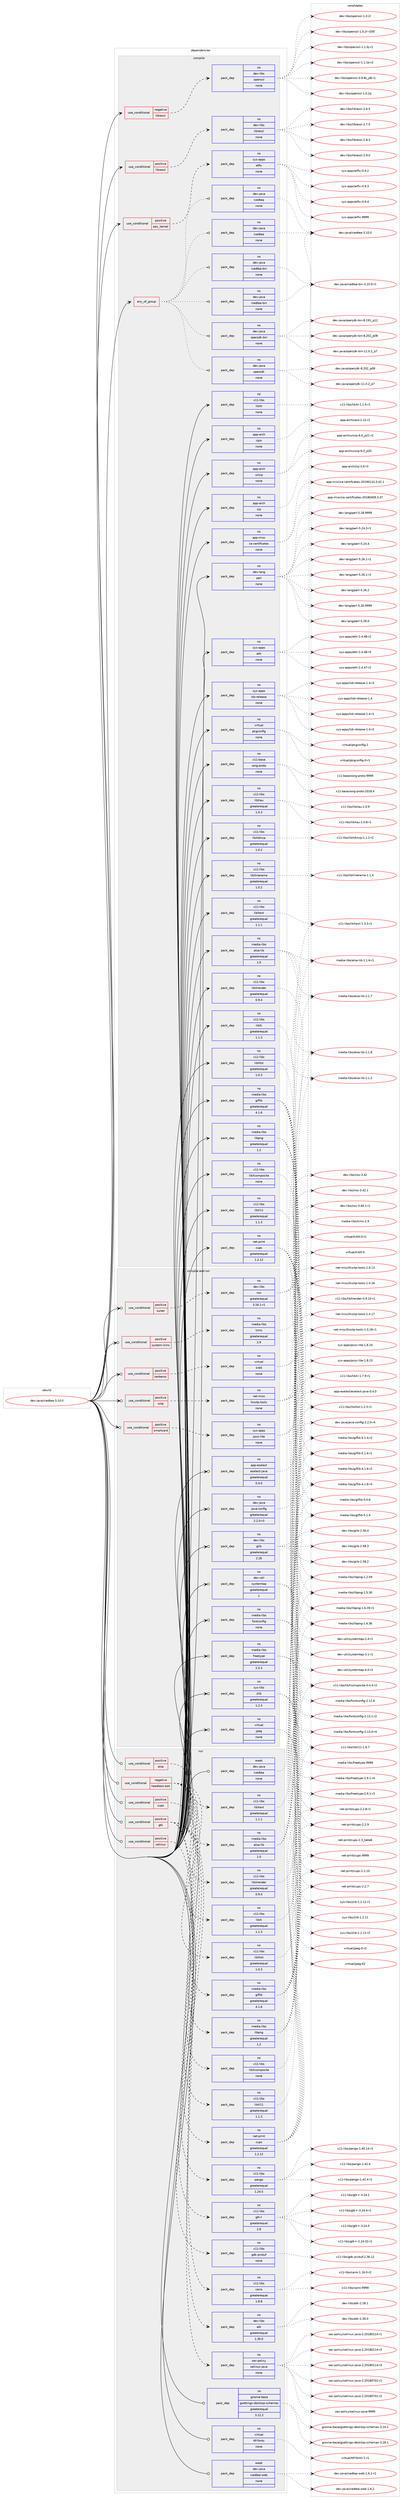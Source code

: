 digraph prolog {

# *************
# Graph options
# *************

newrank=true;
concentrate=true;
compound=true;
graph [rankdir=LR,fontname=Helvetica,fontsize=10,ranksep=1.5];#, ranksep=2.5, nodesep=0.2];
edge  [arrowhead=vee];
node  [fontname=Helvetica,fontsize=10];

# **********
# The ebuild
# **********

subgraph cluster_leftcol {
color=gray;
rank=same;
label=<<i>ebuild</i>>;
id [label="dev-java/icedtea-3.10.0", color=red, width=4, href="../dev-java/icedtea-3.10.0.svg"];
}

# ****************
# The dependencies
# ****************

subgraph cluster_midcol {
color=gray;
label=<<i>dependencies</i>>;
subgraph cluster_compile {
fillcolor="#eeeeee";
style=filled;
label=<<i>compile</i>>;
subgraph any21878 {
dependency1353056 [label=<<TABLE BORDER="0" CELLBORDER="1" CELLSPACING="0" CELLPADDING="4"><TR><TD CELLPADDING="10">any_of_group</TD></TR></TABLE>>, shape=none, color=red];subgraph pack967892 {
dependency1353057 [label=<<TABLE BORDER="0" CELLBORDER="1" CELLSPACING="0" CELLPADDING="4" WIDTH="220"><TR><TD ROWSPAN="6" CELLPADDING="30">pack_dep</TD></TR><TR><TD WIDTH="110">no</TD></TR><TR><TD>dev-java</TD></TR><TR><TD>icedtea-bin</TD></TR><TR><TD>none</TD></TR><TR><TD></TD></TR></TABLE>>, shape=none, color=blue];
}
dependency1353056:e -> dependency1353057:w [weight=20,style="dotted",arrowhead="oinv"];
subgraph pack967893 {
dependency1353058 [label=<<TABLE BORDER="0" CELLBORDER="1" CELLSPACING="0" CELLPADDING="4" WIDTH="220"><TR><TD ROWSPAN="6" CELLPADDING="30">pack_dep</TD></TR><TR><TD WIDTH="110">no</TD></TR><TR><TD>dev-java</TD></TR><TR><TD>icedtea-bin</TD></TR><TR><TD>none</TD></TR><TR><TD></TD></TR></TABLE>>, shape=none, color=blue];
}
dependency1353056:e -> dependency1353058:w [weight=20,style="dotted",arrowhead="oinv"];
subgraph pack967894 {
dependency1353059 [label=<<TABLE BORDER="0" CELLBORDER="1" CELLSPACING="0" CELLPADDING="4" WIDTH="220"><TR><TD ROWSPAN="6" CELLPADDING="30">pack_dep</TD></TR><TR><TD WIDTH="110">no</TD></TR><TR><TD>dev-java</TD></TR><TR><TD>icedtea</TD></TR><TR><TD>none</TD></TR><TR><TD></TD></TR></TABLE>>, shape=none, color=blue];
}
dependency1353056:e -> dependency1353059:w [weight=20,style="dotted",arrowhead="oinv"];
subgraph pack967895 {
dependency1353060 [label=<<TABLE BORDER="0" CELLBORDER="1" CELLSPACING="0" CELLPADDING="4" WIDTH="220"><TR><TD ROWSPAN="6" CELLPADDING="30">pack_dep</TD></TR><TR><TD WIDTH="110">no</TD></TR><TR><TD>dev-java</TD></TR><TR><TD>icedtea</TD></TR><TR><TD>none</TD></TR><TR><TD></TD></TR></TABLE>>, shape=none, color=blue];
}
dependency1353056:e -> dependency1353060:w [weight=20,style="dotted",arrowhead="oinv"];
subgraph pack967896 {
dependency1353061 [label=<<TABLE BORDER="0" CELLBORDER="1" CELLSPACING="0" CELLPADDING="4" WIDTH="220"><TR><TD ROWSPAN="6" CELLPADDING="30">pack_dep</TD></TR><TR><TD WIDTH="110">no</TD></TR><TR><TD>dev-java</TD></TR><TR><TD>openjdk</TD></TR><TR><TD>none</TD></TR><TR><TD></TD></TR></TABLE>>, shape=none, color=blue];
}
dependency1353056:e -> dependency1353061:w [weight=20,style="dotted",arrowhead="oinv"];
subgraph pack967897 {
dependency1353062 [label=<<TABLE BORDER="0" CELLBORDER="1" CELLSPACING="0" CELLPADDING="4" WIDTH="220"><TR><TD ROWSPAN="6" CELLPADDING="30">pack_dep</TD></TR><TR><TD WIDTH="110">no</TD></TR><TR><TD>dev-java</TD></TR><TR><TD>openjdk-bin</TD></TR><TR><TD>none</TD></TR><TR><TD></TD></TR></TABLE>>, shape=none, color=blue];
}
dependency1353056:e -> dependency1353062:w [weight=20,style="dotted",arrowhead="oinv"];
}
id:e -> dependency1353056:w [weight=20,style="solid",arrowhead="vee"];
subgraph cond362734 {
dependency1353063 [label=<<TABLE BORDER="0" CELLBORDER="1" CELLSPACING="0" CELLPADDING="4"><TR><TD ROWSPAN="3" CELLPADDING="10">use_conditional</TD></TR><TR><TD>negative</TD></TR><TR><TD>libressl</TD></TR></TABLE>>, shape=none, color=red];
subgraph pack967898 {
dependency1353064 [label=<<TABLE BORDER="0" CELLBORDER="1" CELLSPACING="0" CELLPADDING="4" WIDTH="220"><TR><TD ROWSPAN="6" CELLPADDING="30">pack_dep</TD></TR><TR><TD WIDTH="110">no</TD></TR><TR><TD>dev-libs</TD></TR><TR><TD>openssl</TD></TR><TR><TD>none</TD></TR><TR><TD></TD></TR></TABLE>>, shape=none, color=blue];
}
dependency1353063:e -> dependency1353064:w [weight=20,style="dashed",arrowhead="vee"];
}
id:e -> dependency1353063:w [weight=20,style="solid",arrowhead="vee"];
subgraph cond362735 {
dependency1353065 [label=<<TABLE BORDER="0" CELLBORDER="1" CELLSPACING="0" CELLPADDING="4"><TR><TD ROWSPAN="3" CELLPADDING="10">use_conditional</TD></TR><TR><TD>positive</TD></TR><TR><TD>libressl</TD></TR></TABLE>>, shape=none, color=red];
subgraph pack967899 {
dependency1353066 [label=<<TABLE BORDER="0" CELLBORDER="1" CELLSPACING="0" CELLPADDING="4" WIDTH="220"><TR><TD ROWSPAN="6" CELLPADDING="30">pack_dep</TD></TR><TR><TD WIDTH="110">no</TD></TR><TR><TD>dev-libs</TD></TR><TR><TD>libressl</TD></TR><TR><TD>none</TD></TR><TR><TD></TD></TR></TABLE>>, shape=none, color=blue];
}
dependency1353065:e -> dependency1353066:w [weight=20,style="dashed",arrowhead="vee"];
}
id:e -> dependency1353065:w [weight=20,style="solid",arrowhead="vee"];
subgraph cond362736 {
dependency1353067 [label=<<TABLE BORDER="0" CELLBORDER="1" CELLSPACING="0" CELLPADDING="4"><TR><TD ROWSPAN="3" CELLPADDING="10">use_conditional</TD></TR><TR><TD>positive</TD></TR><TR><TD>pax_kernel</TD></TR></TABLE>>, shape=none, color=red];
subgraph pack967900 {
dependency1353068 [label=<<TABLE BORDER="0" CELLBORDER="1" CELLSPACING="0" CELLPADDING="4" WIDTH="220"><TR><TD ROWSPAN="6" CELLPADDING="30">pack_dep</TD></TR><TR><TD WIDTH="110">no</TD></TR><TR><TD>sys-apps</TD></TR><TR><TD>elfix</TD></TR><TR><TD>none</TD></TR><TR><TD></TD></TR></TABLE>>, shape=none, color=blue];
}
dependency1353067:e -> dependency1353068:w [weight=20,style="dashed",arrowhead="vee"];
}
id:e -> dependency1353067:w [weight=20,style="solid",arrowhead="vee"];
subgraph pack967901 {
dependency1353069 [label=<<TABLE BORDER="0" CELLBORDER="1" CELLSPACING="0" CELLPADDING="4" WIDTH="220"><TR><TD ROWSPAN="6" CELLPADDING="30">pack_dep</TD></TR><TR><TD WIDTH="110">no</TD></TR><TR><TD>app-arch</TD></TR><TR><TD>cpio</TD></TR><TR><TD>none</TD></TR><TR><TD></TD></TR></TABLE>>, shape=none, color=blue];
}
id:e -> dependency1353069:w [weight=20,style="solid",arrowhead="vee"];
subgraph pack967902 {
dependency1353070 [label=<<TABLE BORDER="0" CELLBORDER="1" CELLSPACING="0" CELLPADDING="4" WIDTH="220"><TR><TD ROWSPAN="6" CELLPADDING="30">pack_dep</TD></TR><TR><TD WIDTH="110">no</TD></TR><TR><TD>app-arch</TD></TR><TR><TD>unzip</TD></TR><TR><TD>none</TD></TR><TR><TD></TD></TR></TABLE>>, shape=none, color=blue];
}
id:e -> dependency1353070:w [weight=20,style="solid",arrowhead="vee"];
subgraph pack967903 {
dependency1353071 [label=<<TABLE BORDER="0" CELLBORDER="1" CELLSPACING="0" CELLPADDING="4" WIDTH="220"><TR><TD ROWSPAN="6" CELLPADDING="30">pack_dep</TD></TR><TR><TD WIDTH="110">no</TD></TR><TR><TD>app-arch</TD></TR><TR><TD>zip</TD></TR><TR><TD>none</TD></TR><TR><TD></TD></TR></TABLE>>, shape=none, color=blue];
}
id:e -> dependency1353071:w [weight=20,style="solid",arrowhead="vee"];
subgraph pack967904 {
dependency1353072 [label=<<TABLE BORDER="0" CELLBORDER="1" CELLSPACING="0" CELLPADDING="4" WIDTH="220"><TR><TD ROWSPAN="6" CELLPADDING="30">pack_dep</TD></TR><TR><TD WIDTH="110">no</TD></TR><TR><TD>app-misc</TD></TR><TR><TD>ca-certificates</TD></TR><TR><TD>none</TD></TR><TR><TD></TD></TR></TABLE>>, shape=none, color=blue];
}
id:e -> dependency1353072:w [weight=20,style="solid",arrowhead="vee"];
subgraph pack967905 {
dependency1353073 [label=<<TABLE BORDER="0" CELLBORDER="1" CELLSPACING="0" CELLPADDING="4" WIDTH="220"><TR><TD ROWSPAN="6" CELLPADDING="30">pack_dep</TD></TR><TR><TD WIDTH="110">no</TD></TR><TR><TD>dev-lang</TD></TR><TR><TD>perl</TD></TR><TR><TD>none</TD></TR><TR><TD></TD></TR></TABLE>>, shape=none, color=blue];
}
id:e -> dependency1353073:w [weight=20,style="solid",arrowhead="vee"];
subgraph pack967906 {
dependency1353074 [label=<<TABLE BORDER="0" CELLBORDER="1" CELLSPACING="0" CELLPADDING="4" WIDTH="220"><TR><TD ROWSPAN="6" CELLPADDING="30">pack_dep</TD></TR><TR><TD WIDTH="110">no</TD></TR><TR><TD>media-libs</TD></TR><TR><TD>alsa-lib</TD></TR><TR><TD>greaterequal</TD></TR><TR><TD>1.0</TD></TR></TABLE>>, shape=none, color=blue];
}
id:e -> dependency1353074:w [weight=20,style="solid",arrowhead="vee"];
subgraph pack967907 {
dependency1353075 [label=<<TABLE BORDER="0" CELLBORDER="1" CELLSPACING="0" CELLPADDING="4" WIDTH="220"><TR><TD ROWSPAN="6" CELLPADDING="30">pack_dep</TD></TR><TR><TD WIDTH="110">no</TD></TR><TR><TD>media-libs</TD></TR><TR><TD>giflib</TD></TR><TR><TD>greaterequal</TD></TR><TR><TD>4.1.6</TD></TR></TABLE>>, shape=none, color=blue];
}
id:e -> dependency1353075:w [weight=20,style="solid",arrowhead="vee"];
subgraph pack967908 {
dependency1353076 [label=<<TABLE BORDER="0" CELLBORDER="1" CELLSPACING="0" CELLPADDING="4" WIDTH="220"><TR><TD ROWSPAN="6" CELLPADDING="30">pack_dep</TD></TR><TR><TD WIDTH="110">no</TD></TR><TR><TD>media-libs</TD></TR><TR><TD>libpng</TD></TR><TR><TD>greaterequal</TD></TR><TR><TD>1.2</TD></TR></TABLE>>, shape=none, color=blue];
}
id:e -> dependency1353076:w [weight=20,style="solid",arrowhead="vee"];
subgraph pack967909 {
dependency1353077 [label=<<TABLE BORDER="0" CELLBORDER="1" CELLSPACING="0" CELLPADDING="4" WIDTH="220"><TR><TD ROWSPAN="6" CELLPADDING="30">pack_dep</TD></TR><TR><TD WIDTH="110">no</TD></TR><TR><TD>net-print</TD></TR><TR><TD>cups</TD></TR><TR><TD>greaterequal</TD></TR><TR><TD>1.2.12</TD></TR></TABLE>>, shape=none, color=blue];
}
id:e -> dependency1353077:w [weight=20,style="solid",arrowhead="vee"];
subgraph pack967910 {
dependency1353078 [label=<<TABLE BORDER="0" CELLBORDER="1" CELLSPACING="0" CELLPADDING="4" WIDTH="220"><TR><TD ROWSPAN="6" CELLPADDING="30">pack_dep</TD></TR><TR><TD WIDTH="110">no</TD></TR><TR><TD>sys-apps</TD></TR><TR><TD>attr</TD></TR><TR><TD>none</TD></TR><TR><TD></TD></TR></TABLE>>, shape=none, color=blue];
}
id:e -> dependency1353078:w [weight=20,style="solid",arrowhead="vee"];
subgraph pack967911 {
dependency1353079 [label=<<TABLE BORDER="0" CELLBORDER="1" CELLSPACING="0" CELLPADDING="4" WIDTH="220"><TR><TD ROWSPAN="6" CELLPADDING="30">pack_dep</TD></TR><TR><TD WIDTH="110">no</TD></TR><TR><TD>sys-apps</TD></TR><TR><TD>lsb-release</TD></TR><TR><TD>none</TD></TR><TR><TD></TD></TR></TABLE>>, shape=none, color=blue];
}
id:e -> dependency1353079:w [weight=20,style="solid",arrowhead="vee"];
subgraph pack967912 {
dependency1353080 [label=<<TABLE BORDER="0" CELLBORDER="1" CELLSPACING="0" CELLPADDING="4" WIDTH="220"><TR><TD ROWSPAN="6" CELLPADDING="30">pack_dep</TD></TR><TR><TD WIDTH="110">no</TD></TR><TR><TD>virtual</TD></TR><TR><TD>pkgconfig</TD></TR><TR><TD>none</TD></TR><TR><TD></TD></TR></TABLE>>, shape=none, color=blue];
}
id:e -> dependency1353080:w [weight=20,style="solid",arrowhead="vee"];
subgraph pack967913 {
dependency1353081 [label=<<TABLE BORDER="0" CELLBORDER="1" CELLSPACING="0" CELLPADDING="4" WIDTH="220"><TR><TD ROWSPAN="6" CELLPADDING="30">pack_dep</TD></TR><TR><TD WIDTH="110">no</TD></TR><TR><TD>x11-base</TD></TR><TR><TD>xorg-proto</TD></TR><TR><TD>none</TD></TR><TR><TD></TD></TR></TABLE>>, shape=none, color=blue];
}
id:e -> dependency1353081:w [weight=20,style="solid",arrowhead="vee"];
subgraph pack967914 {
dependency1353082 [label=<<TABLE BORDER="0" CELLBORDER="1" CELLSPACING="0" CELLPADDING="4" WIDTH="220"><TR><TD ROWSPAN="6" CELLPADDING="30">pack_dep</TD></TR><TR><TD WIDTH="110">no</TD></TR><TR><TD>x11-libs</TD></TR><TR><TD>libX11</TD></TR><TR><TD>greaterequal</TD></TR><TR><TD>1.1.3</TD></TR></TABLE>>, shape=none, color=blue];
}
id:e -> dependency1353082:w [weight=20,style="solid",arrowhead="vee"];
subgraph pack967915 {
dependency1353083 [label=<<TABLE BORDER="0" CELLBORDER="1" CELLSPACING="0" CELLPADDING="4" WIDTH="220"><TR><TD ROWSPAN="6" CELLPADDING="30">pack_dep</TD></TR><TR><TD WIDTH="110">no</TD></TR><TR><TD>x11-libs</TD></TR><TR><TD>libXau</TD></TR><TR><TD>greaterequal</TD></TR><TR><TD>1.0.3</TD></TR></TABLE>>, shape=none, color=blue];
}
id:e -> dependency1353083:w [weight=20,style="solid",arrowhead="vee"];
subgraph pack967916 {
dependency1353084 [label=<<TABLE BORDER="0" CELLBORDER="1" CELLSPACING="0" CELLPADDING="4" WIDTH="220"><TR><TD ROWSPAN="6" CELLPADDING="30">pack_dep</TD></TR><TR><TD WIDTH="110">no</TD></TR><TR><TD>x11-libs</TD></TR><TR><TD>libXcomposite</TD></TR><TR><TD>none</TD></TR><TR><TD></TD></TR></TABLE>>, shape=none, color=blue];
}
id:e -> dependency1353084:w [weight=20,style="solid",arrowhead="vee"];
subgraph pack967917 {
dependency1353085 [label=<<TABLE BORDER="0" CELLBORDER="1" CELLSPACING="0" CELLPADDING="4" WIDTH="220"><TR><TD ROWSPAN="6" CELLPADDING="30">pack_dep</TD></TR><TR><TD WIDTH="110">no</TD></TR><TR><TD>x11-libs</TD></TR><TR><TD>libXdmcp</TD></TR><TR><TD>greaterequal</TD></TR><TR><TD>1.0.2</TD></TR></TABLE>>, shape=none, color=blue];
}
id:e -> dependency1353085:w [weight=20,style="solid",arrowhead="vee"];
subgraph pack967918 {
dependency1353086 [label=<<TABLE BORDER="0" CELLBORDER="1" CELLSPACING="0" CELLPADDING="4" WIDTH="220"><TR><TD ROWSPAN="6" CELLPADDING="30">pack_dep</TD></TR><TR><TD WIDTH="110">no</TD></TR><TR><TD>x11-libs</TD></TR><TR><TD>libXext</TD></TR><TR><TD>greaterequal</TD></TR><TR><TD>1.1.1</TD></TR></TABLE>>, shape=none, color=blue];
}
id:e -> dependency1353086:w [weight=20,style="solid",arrowhead="vee"];
subgraph pack967919 {
dependency1353087 [label=<<TABLE BORDER="0" CELLBORDER="1" CELLSPACING="0" CELLPADDING="4" WIDTH="220"><TR><TD ROWSPAN="6" CELLPADDING="30">pack_dep</TD></TR><TR><TD WIDTH="110">no</TD></TR><TR><TD>x11-libs</TD></TR><TR><TD>libXi</TD></TR><TR><TD>greaterequal</TD></TR><TR><TD>1.1.3</TD></TR></TABLE>>, shape=none, color=blue];
}
id:e -> dependency1353087:w [weight=20,style="solid",arrowhead="vee"];
subgraph pack967920 {
dependency1353088 [label=<<TABLE BORDER="0" CELLBORDER="1" CELLSPACING="0" CELLPADDING="4" WIDTH="220"><TR><TD ROWSPAN="6" CELLPADDING="30">pack_dep</TD></TR><TR><TD WIDTH="110">no</TD></TR><TR><TD>x11-libs</TD></TR><TR><TD>libXinerama</TD></TR><TR><TD>greaterequal</TD></TR><TR><TD>1.0.2</TD></TR></TABLE>>, shape=none, color=blue];
}
id:e -> dependency1353088:w [weight=20,style="solid",arrowhead="vee"];
subgraph pack967921 {
dependency1353089 [label=<<TABLE BORDER="0" CELLBORDER="1" CELLSPACING="0" CELLPADDING="4" WIDTH="220"><TR><TD ROWSPAN="6" CELLPADDING="30">pack_dep</TD></TR><TR><TD WIDTH="110">no</TD></TR><TR><TD>x11-libs</TD></TR><TR><TD>libXrender</TD></TR><TR><TD>greaterequal</TD></TR><TR><TD>0.9.4</TD></TR></TABLE>>, shape=none, color=blue];
}
id:e -> dependency1353089:w [weight=20,style="solid",arrowhead="vee"];
subgraph pack967922 {
dependency1353090 [label=<<TABLE BORDER="0" CELLBORDER="1" CELLSPACING="0" CELLPADDING="4" WIDTH="220"><TR><TD ROWSPAN="6" CELLPADDING="30">pack_dep</TD></TR><TR><TD WIDTH="110">no</TD></TR><TR><TD>x11-libs</TD></TR><TR><TD>libXt</TD></TR><TR><TD>none</TD></TR><TR><TD></TD></TR></TABLE>>, shape=none, color=blue];
}
id:e -> dependency1353090:w [weight=20,style="solid",arrowhead="vee"];
subgraph pack967923 {
dependency1353091 [label=<<TABLE BORDER="0" CELLBORDER="1" CELLSPACING="0" CELLPADDING="4" WIDTH="220"><TR><TD ROWSPAN="6" CELLPADDING="30">pack_dep</TD></TR><TR><TD WIDTH="110">no</TD></TR><TR><TD>x11-libs</TD></TR><TR><TD>libXtst</TD></TR><TR><TD>greaterequal</TD></TR><TR><TD>1.0.3</TD></TR></TABLE>>, shape=none, color=blue];
}
id:e -> dependency1353091:w [weight=20,style="solid",arrowhead="vee"];
}
subgraph cluster_compileandrun {
fillcolor="#eeeeee";
style=filled;
label=<<i>compile and run</i>>;
subgraph cond362737 {
dependency1353092 [label=<<TABLE BORDER="0" CELLBORDER="1" CELLSPACING="0" CELLPADDING="4"><TR><TD ROWSPAN="3" CELLPADDING="10">use_conditional</TD></TR><TR><TD>positive</TD></TR><TR><TD>kerberos</TD></TR></TABLE>>, shape=none, color=red];
subgraph pack967924 {
dependency1353093 [label=<<TABLE BORDER="0" CELLBORDER="1" CELLSPACING="0" CELLPADDING="4" WIDTH="220"><TR><TD ROWSPAN="6" CELLPADDING="30">pack_dep</TD></TR><TR><TD WIDTH="110">no</TD></TR><TR><TD>virtual</TD></TR><TR><TD>krb5</TD></TR><TR><TD>none</TD></TR><TR><TD></TD></TR></TABLE>>, shape=none, color=blue];
}
dependency1353092:e -> dependency1353093:w [weight=20,style="dashed",arrowhead="vee"];
}
id:e -> dependency1353092:w [weight=20,style="solid",arrowhead="odotvee"];
subgraph cond362738 {
dependency1353094 [label=<<TABLE BORDER="0" CELLBORDER="1" CELLSPACING="0" CELLPADDING="4"><TR><TD ROWSPAN="3" CELLPADDING="10">use_conditional</TD></TR><TR><TD>positive</TD></TR><TR><TD>sctp</TD></TR></TABLE>>, shape=none, color=red];
subgraph pack967925 {
dependency1353095 [label=<<TABLE BORDER="0" CELLBORDER="1" CELLSPACING="0" CELLPADDING="4" WIDTH="220"><TR><TD ROWSPAN="6" CELLPADDING="30">pack_dep</TD></TR><TR><TD WIDTH="110">no</TD></TR><TR><TD>net-misc</TD></TR><TR><TD>lksctp-tools</TD></TR><TR><TD>none</TD></TR><TR><TD></TD></TR></TABLE>>, shape=none, color=blue];
}
dependency1353094:e -> dependency1353095:w [weight=20,style="dashed",arrowhead="vee"];
}
id:e -> dependency1353094:w [weight=20,style="solid",arrowhead="odotvee"];
subgraph cond362739 {
dependency1353096 [label=<<TABLE BORDER="0" CELLBORDER="1" CELLSPACING="0" CELLPADDING="4"><TR><TD ROWSPAN="3" CELLPADDING="10">use_conditional</TD></TR><TR><TD>positive</TD></TR><TR><TD>smartcard</TD></TR></TABLE>>, shape=none, color=red];
subgraph pack967926 {
dependency1353097 [label=<<TABLE BORDER="0" CELLBORDER="1" CELLSPACING="0" CELLPADDING="4" WIDTH="220"><TR><TD ROWSPAN="6" CELLPADDING="30">pack_dep</TD></TR><TR><TD WIDTH="110">no</TD></TR><TR><TD>sys-apps</TD></TR><TR><TD>pcsc-lite</TD></TR><TR><TD>none</TD></TR><TR><TD></TD></TR></TABLE>>, shape=none, color=blue];
}
dependency1353096:e -> dependency1353097:w [weight=20,style="dashed",arrowhead="vee"];
}
id:e -> dependency1353096:w [weight=20,style="solid",arrowhead="odotvee"];
subgraph cond362740 {
dependency1353098 [label=<<TABLE BORDER="0" CELLBORDER="1" CELLSPACING="0" CELLPADDING="4"><TR><TD ROWSPAN="3" CELLPADDING="10">use_conditional</TD></TR><TR><TD>positive</TD></TR><TR><TD>sunec</TD></TR></TABLE>>, shape=none, color=red];
subgraph pack967927 {
dependency1353099 [label=<<TABLE BORDER="0" CELLBORDER="1" CELLSPACING="0" CELLPADDING="4" WIDTH="220"><TR><TD ROWSPAN="6" CELLPADDING="30">pack_dep</TD></TR><TR><TD WIDTH="110">no</TD></TR><TR><TD>dev-libs</TD></TR><TR><TD>nss</TD></TR><TR><TD>greaterequal</TD></TR><TR><TD>3.16.1-r1</TD></TR></TABLE>>, shape=none, color=blue];
}
dependency1353098:e -> dependency1353099:w [weight=20,style="dashed",arrowhead="vee"];
}
id:e -> dependency1353098:w [weight=20,style="solid",arrowhead="odotvee"];
subgraph cond362741 {
dependency1353100 [label=<<TABLE BORDER="0" CELLBORDER="1" CELLSPACING="0" CELLPADDING="4"><TR><TD ROWSPAN="3" CELLPADDING="10">use_conditional</TD></TR><TR><TD>positive</TD></TR><TR><TD>system-lcms</TD></TR></TABLE>>, shape=none, color=red];
subgraph pack967928 {
dependency1353101 [label=<<TABLE BORDER="0" CELLBORDER="1" CELLSPACING="0" CELLPADDING="4" WIDTH="220"><TR><TD ROWSPAN="6" CELLPADDING="30">pack_dep</TD></TR><TR><TD WIDTH="110">no</TD></TR><TR><TD>media-libs</TD></TR><TR><TD>lcms</TD></TR><TR><TD>greaterequal</TD></TR><TR><TD>2.9</TD></TR></TABLE>>, shape=none, color=blue];
}
dependency1353100:e -> dependency1353101:w [weight=20,style="dashed",arrowhead="vee"];
}
id:e -> dependency1353100:w [weight=20,style="solid",arrowhead="odotvee"];
subgraph pack967929 {
dependency1353102 [label=<<TABLE BORDER="0" CELLBORDER="1" CELLSPACING="0" CELLPADDING="4" WIDTH="220"><TR><TD ROWSPAN="6" CELLPADDING="30">pack_dep</TD></TR><TR><TD WIDTH="110">no</TD></TR><TR><TD>app-eselect</TD></TR><TR><TD>eselect-java</TD></TR><TR><TD>greaterequal</TD></TR><TR><TD>0.4.0</TD></TR></TABLE>>, shape=none, color=blue];
}
id:e -> dependency1353102:w [weight=20,style="solid",arrowhead="odotvee"];
subgraph pack967930 {
dependency1353103 [label=<<TABLE BORDER="0" CELLBORDER="1" CELLSPACING="0" CELLPADDING="4" WIDTH="220"><TR><TD ROWSPAN="6" CELLPADDING="30">pack_dep</TD></TR><TR><TD WIDTH="110">no</TD></TR><TR><TD>dev-java</TD></TR><TR><TD>java-config</TD></TR><TR><TD>greaterequal</TD></TR><TR><TD>2.2.0-r3</TD></TR></TABLE>>, shape=none, color=blue];
}
id:e -> dependency1353103:w [weight=20,style="solid",arrowhead="odotvee"];
subgraph pack967931 {
dependency1353104 [label=<<TABLE BORDER="0" CELLBORDER="1" CELLSPACING="0" CELLPADDING="4" WIDTH="220"><TR><TD ROWSPAN="6" CELLPADDING="30">pack_dep</TD></TR><TR><TD WIDTH="110">no</TD></TR><TR><TD>dev-libs</TD></TR><TR><TD>glib</TD></TR><TR><TD>greaterequal</TD></TR><TR><TD>2.26</TD></TR></TABLE>>, shape=none, color=blue];
}
id:e -> dependency1353104:w [weight=20,style="solid",arrowhead="odotvee"];
subgraph pack967932 {
dependency1353105 [label=<<TABLE BORDER="0" CELLBORDER="1" CELLSPACING="0" CELLPADDING="4" WIDTH="220"><TR><TD ROWSPAN="6" CELLPADDING="30">pack_dep</TD></TR><TR><TD WIDTH="110">no</TD></TR><TR><TD>dev-util</TD></TR><TR><TD>systemtap</TD></TR><TR><TD>greaterequal</TD></TR><TR><TD>1</TD></TR></TABLE>>, shape=none, color=blue];
}
id:e -> dependency1353105:w [weight=20,style="solid",arrowhead="odotvee"];
subgraph pack967933 {
dependency1353106 [label=<<TABLE BORDER="0" CELLBORDER="1" CELLSPACING="0" CELLPADDING="4" WIDTH="220"><TR><TD ROWSPAN="6" CELLPADDING="30">pack_dep</TD></TR><TR><TD WIDTH="110">no</TD></TR><TR><TD>media-libs</TD></TR><TR><TD>fontconfig</TD></TR><TR><TD>none</TD></TR><TR><TD></TD></TR></TABLE>>, shape=none, color=blue];
}
id:e -> dependency1353106:w [weight=20,style="solid",arrowhead="odotvee"];
subgraph pack967934 {
dependency1353107 [label=<<TABLE BORDER="0" CELLBORDER="1" CELLSPACING="0" CELLPADDING="4" WIDTH="220"><TR><TD ROWSPAN="6" CELLPADDING="30">pack_dep</TD></TR><TR><TD WIDTH="110">no</TD></TR><TR><TD>media-libs</TD></TR><TR><TD>freetype</TD></TR><TR><TD>greaterequal</TD></TR><TR><TD>2.5.3</TD></TR></TABLE>>, shape=none, color=blue];
}
id:e -> dependency1353107:w [weight=20,style="solid",arrowhead="odotvee"];
subgraph pack967935 {
dependency1353108 [label=<<TABLE BORDER="0" CELLBORDER="1" CELLSPACING="0" CELLPADDING="4" WIDTH="220"><TR><TD ROWSPAN="6" CELLPADDING="30">pack_dep</TD></TR><TR><TD WIDTH="110">no</TD></TR><TR><TD>sys-libs</TD></TR><TR><TD>zlib</TD></TR><TR><TD>greaterequal</TD></TR><TR><TD>1.2.3</TD></TR></TABLE>>, shape=none, color=blue];
}
id:e -> dependency1353108:w [weight=20,style="solid",arrowhead="odotvee"];
subgraph pack967936 {
dependency1353109 [label=<<TABLE BORDER="0" CELLBORDER="1" CELLSPACING="0" CELLPADDING="4" WIDTH="220"><TR><TD ROWSPAN="6" CELLPADDING="30">pack_dep</TD></TR><TR><TD WIDTH="110">no</TD></TR><TR><TD>virtual</TD></TR><TR><TD>jpeg</TD></TR><TR><TD>none</TD></TR><TR><TD></TD></TR></TABLE>>, shape=none, color=blue];
}
id:e -> dependency1353109:w [weight=20,style="solid",arrowhead="odotvee"];
}
subgraph cluster_run {
fillcolor="#eeeeee";
style=filled;
label=<<i>run</i>>;
subgraph cond362742 {
dependency1353110 [label=<<TABLE BORDER="0" CELLBORDER="1" CELLSPACING="0" CELLPADDING="4"><TR><TD ROWSPAN="3" CELLPADDING="10">use_conditional</TD></TR><TR><TD>negative</TD></TR><TR><TD>headless-awt</TD></TR></TABLE>>, shape=none, color=red];
subgraph pack967937 {
dependency1353111 [label=<<TABLE BORDER="0" CELLBORDER="1" CELLSPACING="0" CELLPADDING="4" WIDTH="220"><TR><TD ROWSPAN="6" CELLPADDING="30">pack_dep</TD></TR><TR><TD WIDTH="110">no</TD></TR><TR><TD>media-libs</TD></TR><TR><TD>giflib</TD></TR><TR><TD>greaterequal</TD></TR><TR><TD>4.1.6</TD></TR></TABLE>>, shape=none, color=blue];
}
dependency1353110:e -> dependency1353111:w [weight=20,style="dashed",arrowhead="vee"];
subgraph pack967938 {
dependency1353112 [label=<<TABLE BORDER="0" CELLBORDER="1" CELLSPACING="0" CELLPADDING="4" WIDTH="220"><TR><TD ROWSPAN="6" CELLPADDING="30">pack_dep</TD></TR><TR><TD WIDTH="110">no</TD></TR><TR><TD>media-libs</TD></TR><TR><TD>libpng</TD></TR><TR><TD>greaterequal</TD></TR><TR><TD>1.2</TD></TR></TABLE>>, shape=none, color=blue];
}
dependency1353110:e -> dependency1353112:w [weight=20,style="dashed",arrowhead="vee"];
subgraph pack967939 {
dependency1353113 [label=<<TABLE BORDER="0" CELLBORDER="1" CELLSPACING="0" CELLPADDING="4" WIDTH="220"><TR><TD ROWSPAN="6" CELLPADDING="30">pack_dep</TD></TR><TR><TD WIDTH="110">no</TD></TR><TR><TD>x11-libs</TD></TR><TR><TD>libX11</TD></TR><TR><TD>greaterequal</TD></TR><TR><TD>1.1.3</TD></TR></TABLE>>, shape=none, color=blue];
}
dependency1353110:e -> dependency1353113:w [weight=20,style="dashed",arrowhead="vee"];
subgraph pack967940 {
dependency1353114 [label=<<TABLE BORDER="0" CELLBORDER="1" CELLSPACING="0" CELLPADDING="4" WIDTH="220"><TR><TD ROWSPAN="6" CELLPADDING="30">pack_dep</TD></TR><TR><TD WIDTH="110">no</TD></TR><TR><TD>x11-libs</TD></TR><TR><TD>libXext</TD></TR><TR><TD>greaterequal</TD></TR><TR><TD>1.1.1</TD></TR></TABLE>>, shape=none, color=blue];
}
dependency1353110:e -> dependency1353114:w [weight=20,style="dashed",arrowhead="vee"];
subgraph pack967941 {
dependency1353115 [label=<<TABLE BORDER="0" CELLBORDER="1" CELLSPACING="0" CELLPADDING="4" WIDTH="220"><TR><TD ROWSPAN="6" CELLPADDING="30">pack_dep</TD></TR><TR><TD WIDTH="110">no</TD></TR><TR><TD>x11-libs</TD></TR><TR><TD>libXi</TD></TR><TR><TD>greaterequal</TD></TR><TR><TD>1.1.3</TD></TR></TABLE>>, shape=none, color=blue];
}
dependency1353110:e -> dependency1353115:w [weight=20,style="dashed",arrowhead="vee"];
subgraph pack967942 {
dependency1353116 [label=<<TABLE BORDER="0" CELLBORDER="1" CELLSPACING="0" CELLPADDING="4" WIDTH="220"><TR><TD ROWSPAN="6" CELLPADDING="30">pack_dep</TD></TR><TR><TD WIDTH="110">no</TD></TR><TR><TD>x11-libs</TD></TR><TR><TD>libXrender</TD></TR><TR><TD>greaterequal</TD></TR><TR><TD>0.9.4</TD></TR></TABLE>>, shape=none, color=blue];
}
dependency1353110:e -> dependency1353116:w [weight=20,style="dashed",arrowhead="vee"];
subgraph pack967943 {
dependency1353117 [label=<<TABLE BORDER="0" CELLBORDER="1" CELLSPACING="0" CELLPADDING="4" WIDTH="220"><TR><TD ROWSPAN="6" CELLPADDING="30">pack_dep</TD></TR><TR><TD WIDTH="110">no</TD></TR><TR><TD>x11-libs</TD></TR><TR><TD>libXtst</TD></TR><TR><TD>greaterequal</TD></TR><TR><TD>1.0.3</TD></TR></TABLE>>, shape=none, color=blue];
}
dependency1353110:e -> dependency1353117:w [weight=20,style="dashed",arrowhead="vee"];
subgraph pack967944 {
dependency1353118 [label=<<TABLE BORDER="0" CELLBORDER="1" CELLSPACING="0" CELLPADDING="4" WIDTH="220"><TR><TD ROWSPAN="6" CELLPADDING="30">pack_dep</TD></TR><TR><TD WIDTH="110">no</TD></TR><TR><TD>x11-libs</TD></TR><TR><TD>libXcomposite</TD></TR><TR><TD>none</TD></TR><TR><TD></TD></TR></TABLE>>, shape=none, color=blue];
}
dependency1353110:e -> dependency1353118:w [weight=20,style="dashed",arrowhead="vee"];
}
id:e -> dependency1353110:w [weight=20,style="solid",arrowhead="odot"];
subgraph cond362743 {
dependency1353119 [label=<<TABLE BORDER="0" CELLBORDER="1" CELLSPACING="0" CELLPADDING="4"><TR><TD ROWSPAN="3" CELLPADDING="10">use_conditional</TD></TR><TR><TD>positive</TD></TR><TR><TD>alsa</TD></TR></TABLE>>, shape=none, color=red];
subgraph pack967945 {
dependency1353120 [label=<<TABLE BORDER="0" CELLBORDER="1" CELLSPACING="0" CELLPADDING="4" WIDTH="220"><TR><TD ROWSPAN="6" CELLPADDING="30">pack_dep</TD></TR><TR><TD WIDTH="110">no</TD></TR><TR><TD>media-libs</TD></TR><TR><TD>alsa-lib</TD></TR><TR><TD>greaterequal</TD></TR><TR><TD>1.0</TD></TR></TABLE>>, shape=none, color=blue];
}
dependency1353119:e -> dependency1353120:w [weight=20,style="dashed",arrowhead="vee"];
}
id:e -> dependency1353119:w [weight=20,style="solid",arrowhead="odot"];
subgraph cond362744 {
dependency1353121 [label=<<TABLE BORDER="0" CELLBORDER="1" CELLSPACING="0" CELLPADDING="4"><TR><TD ROWSPAN="3" CELLPADDING="10">use_conditional</TD></TR><TR><TD>positive</TD></TR><TR><TD>cups</TD></TR></TABLE>>, shape=none, color=red];
subgraph pack967946 {
dependency1353122 [label=<<TABLE BORDER="0" CELLBORDER="1" CELLSPACING="0" CELLPADDING="4" WIDTH="220"><TR><TD ROWSPAN="6" CELLPADDING="30">pack_dep</TD></TR><TR><TD WIDTH="110">no</TD></TR><TR><TD>net-print</TD></TR><TR><TD>cups</TD></TR><TR><TD>greaterequal</TD></TR><TR><TD>1.2.12</TD></TR></TABLE>>, shape=none, color=blue];
}
dependency1353121:e -> dependency1353122:w [weight=20,style="dashed",arrowhead="vee"];
}
id:e -> dependency1353121:w [weight=20,style="solid",arrowhead="odot"];
subgraph cond362745 {
dependency1353123 [label=<<TABLE BORDER="0" CELLBORDER="1" CELLSPACING="0" CELLPADDING="4"><TR><TD ROWSPAN="3" CELLPADDING="10">use_conditional</TD></TR><TR><TD>positive</TD></TR><TR><TD>gtk</TD></TR></TABLE>>, shape=none, color=red];
subgraph pack967947 {
dependency1353124 [label=<<TABLE BORDER="0" CELLBORDER="1" CELLSPACING="0" CELLPADDING="4" WIDTH="220"><TR><TD ROWSPAN="6" CELLPADDING="30">pack_dep</TD></TR><TR><TD WIDTH="110">no</TD></TR><TR><TD>dev-libs</TD></TR><TR><TD>atk</TD></TR><TR><TD>greaterequal</TD></TR><TR><TD>1.30.0</TD></TR></TABLE>>, shape=none, color=blue];
}
dependency1353123:e -> dependency1353124:w [weight=20,style="dashed",arrowhead="vee"];
subgraph pack967948 {
dependency1353125 [label=<<TABLE BORDER="0" CELLBORDER="1" CELLSPACING="0" CELLPADDING="4" WIDTH="220"><TR><TD ROWSPAN="6" CELLPADDING="30">pack_dep</TD></TR><TR><TD WIDTH="110">no</TD></TR><TR><TD>x11-libs</TD></TR><TR><TD>cairo</TD></TR><TR><TD>greaterequal</TD></TR><TR><TD>1.8.8</TD></TR></TABLE>>, shape=none, color=blue];
}
dependency1353123:e -> dependency1353125:w [weight=20,style="dashed",arrowhead="vee"];
subgraph pack967949 {
dependency1353126 [label=<<TABLE BORDER="0" CELLBORDER="1" CELLSPACING="0" CELLPADDING="4" WIDTH="220"><TR><TD ROWSPAN="6" CELLPADDING="30">pack_dep</TD></TR><TR><TD WIDTH="110">no</TD></TR><TR><TD>x11-libs</TD></TR><TR><TD>gdk-pixbuf</TD></TR><TR><TD>none</TD></TR><TR><TD></TD></TR></TABLE>>, shape=none, color=blue];
}
dependency1353123:e -> dependency1353126:w [weight=20,style="dashed",arrowhead="vee"];
subgraph pack967950 {
dependency1353127 [label=<<TABLE BORDER="0" CELLBORDER="1" CELLSPACING="0" CELLPADDING="4" WIDTH="220"><TR><TD ROWSPAN="6" CELLPADDING="30">pack_dep</TD></TR><TR><TD WIDTH="110">no</TD></TR><TR><TD>x11-libs</TD></TR><TR><TD>gtk+</TD></TR><TR><TD>greaterequal</TD></TR><TR><TD>2.8</TD></TR></TABLE>>, shape=none, color=blue];
}
dependency1353123:e -> dependency1353127:w [weight=20,style="dashed",arrowhead="vee"];
subgraph pack967951 {
dependency1353128 [label=<<TABLE BORDER="0" CELLBORDER="1" CELLSPACING="0" CELLPADDING="4" WIDTH="220"><TR><TD ROWSPAN="6" CELLPADDING="30">pack_dep</TD></TR><TR><TD WIDTH="110">no</TD></TR><TR><TD>x11-libs</TD></TR><TR><TD>pango</TD></TR><TR><TD>greaterequal</TD></TR><TR><TD>1.24.5</TD></TR></TABLE>>, shape=none, color=blue];
}
dependency1353123:e -> dependency1353128:w [weight=20,style="dashed",arrowhead="vee"];
}
id:e -> dependency1353123:w [weight=20,style="solid",arrowhead="odot"];
subgraph cond362746 {
dependency1353129 [label=<<TABLE BORDER="0" CELLBORDER="1" CELLSPACING="0" CELLPADDING="4"><TR><TD ROWSPAN="3" CELLPADDING="10">use_conditional</TD></TR><TR><TD>positive</TD></TR><TR><TD>selinux</TD></TR></TABLE>>, shape=none, color=red];
subgraph pack967952 {
dependency1353130 [label=<<TABLE BORDER="0" CELLBORDER="1" CELLSPACING="0" CELLPADDING="4" WIDTH="220"><TR><TD ROWSPAN="6" CELLPADDING="30">pack_dep</TD></TR><TR><TD WIDTH="110">no</TD></TR><TR><TD>sec-policy</TD></TR><TR><TD>selinux-java</TD></TR><TR><TD>none</TD></TR><TR><TD></TD></TR></TABLE>>, shape=none, color=blue];
}
dependency1353129:e -> dependency1353130:w [weight=20,style="dashed",arrowhead="vee"];
}
id:e -> dependency1353129:w [weight=20,style="solid",arrowhead="odot"];
subgraph pack967953 {
dependency1353131 [label=<<TABLE BORDER="0" CELLBORDER="1" CELLSPACING="0" CELLPADDING="4" WIDTH="220"><TR><TD ROWSPAN="6" CELLPADDING="30">pack_dep</TD></TR><TR><TD WIDTH="110">no</TD></TR><TR><TD>gnome-base</TD></TR><TR><TD>gsettings-desktop-schemas</TD></TR><TR><TD>greaterequal</TD></TR><TR><TD>3.12.2</TD></TR></TABLE>>, shape=none, color=blue];
}
id:e -> dependency1353131:w [weight=20,style="solid",arrowhead="odot"];
subgraph pack967954 {
dependency1353132 [label=<<TABLE BORDER="0" CELLBORDER="1" CELLSPACING="0" CELLPADDING="4" WIDTH="220"><TR><TD ROWSPAN="6" CELLPADDING="30">pack_dep</TD></TR><TR><TD WIDTH="110">no</TD></TR><TR><TD>virtual</TD></TR><TR><TD>ttf-fonts</TD></TR><TR><TD>none</TD></TR><TR><TD></TD></TR></TABLE>>, shape=none, color=blue];
}
id:e -> dependency1353132:w [weight=20,style="solid",arrowhead="odot"];
subgraph pack967955 {
dependency1353133 [label=<<TABLE BORDER="0" CELLBORDER="1" CELLSPACING="0" CELLPADDING="4" WIDTH="220"><TR><TD ROWSPAN="6" CELLPADDING="30">pack_dep</TD></TR><TR><TD WIDTH="110">weak</TD></TR><TR><TD>dev-java</TD></TR><TR><TD>icedtea</TD></TR><TR><TD>none</TD></TR><TR><TD></TD></TR></TABLE>>, shape=none, color=blue];
}
id:e -> dependency1353133:w [weight=20,style="solid",arrowhead="odot"];
subgraph pack967956 {
dependency1353134 [label=<<TABLE BORDER="0" CELLBORDER="1" CELLSPACING="0" CELLPADDING="4" WIDTH="220"><TR><TD ROWSPAN="6" CELLPADDING="30">pack_dep</TD></TR><TR><TD WIDTH="110">weak</TD></TR><TR><TD>dev-java</TD></TR><TR><TD>icedtea-web</TD></TR><TR><TD>none</TD></TR><TR><TD></TD></TR></TABLE>>, shape=none, color=blue];
}
id:e -> dependency1353134:w [weight=20,style="solid",arrowhead="odot"];
}
}

# **************
# The candidates
# **************

subgraph cluster_choices {
rank=same;
color=gray;
label=<<i>candidates</i>>;

subgraph choice967892 {
color=black;
nodesep=1;
choice1001011184510697118974710599101100116101974598105110455146494846484511449 [label="dev-java/icedtea-bin-3.10.0-r1", color=red, width=4,href="../dev-java/icedtea-bin-3.10.0-r1.svg"];
dependency1353057:e -> choice1001011184510697118974710599101100116101974598105110455146494846484511449:w [style=dotted,weight="100"];
}
subgraph choice967893 {
color=black;
nodesep=1;
choice1001011184510697118974710599101100116101974598105110455146494846484511449 [label="dev-java/icedtea-bin-3.10.0-r1", color=red, width=4,href="../dev-java/icedtea-bin-3.10.0-r1.svg"];
dependency1353058:e -> choice1001011184510697118974710599101100116101974598105110455146494846484511449:w [style=dotted,weight="100"];
}
subgraph choice967894 {
color=black;
nodesep=1;
choice10010111845106971189747105991011001161019745514649484648 [label="dev-java/icedtea-3.10.0", color=red, width=4,href="../dev-java/icedtea-3.10.0.svg"];
dependency1353059:e -> choice10010111845106971189747105991011001161019745514649484648:w [style=dotted,weight="100"];
}
subgraph choice967895 {
color=black;
nodesep=1;
choice10010111845106971189747105991011001161019745514649484648 [label="dev-java/icedtea-3.10.0", color=red, width=4,href="../dev-java/icedtea-3.10.0.svg"];
dependency1353060:e -> choice10010111845106971189747105991011001161019745514649484648:w [style=dotted,weight="100"];
}
subgraph choice967896 {
color=black;
nodesep=1;
choice10010111845106971189747111112101110106100107454949464846509511255 [label="dev-java/openjdk-11.0.2_p7", color=red, width=4,href="../dev-java/openjdk-11.0.2_p7.svg"];
choice10010111845106971189747111112101110106100107455646504850951124856 [label="dev-java/openjdk-8.202_p08", color=red, width=4,href="../dev-java/openjdk-8.202_p08.svg"];
dependency1353061:e -> choice10010111845106971189747111112101110106100107454949464846509511255:w [style=dotted,weight="100"];
dependency1353061:e -> choice10010111845106971189747111112101110106100107455646504850951124856:w [style=dotted,weight="100"];
}
subgraph choice967897 {
color=black;
nodesep=1;
choice100101118451069711897471111121011101061001074598105110454949464846509511255 [label="dev-java/openjdk-bin-11.0.2_p7", color=red, width=4,href="../dev-java/openjdk-bin-11.0.2_p7.svg"];
choice100101118451069711897471111121011101061001074598105110455646495749951124950 [label="dev-java/openjdk-bin-8.191_p12", color=red, width=4,href="../dev-java/openjdk-bin-8.191_p12.svg"];
choice100101118451069711897471111121011101061001074598105110455646504850951124856 [label="dev-java/openjdk-bin-8.202_p08", color=red, width=4,href="../dev-java/openjdk-bin-8.202_p08.svg"];
dependency1353062:e -> choice100101118451069711897471111121011101061001074598105110454949464846509511255:w [style=dotted,weight="100"];
dependency1353062:e -> choice100101118451069711897471111121011101061001074598105110455646495749951124950:w [style=dotted,weight="100"];
dependency1353062:e -> choice100101118451069711897471111121011101061001074598105110455646504850951124856:w [style=dotted,weight="100"];
}
subgraph choice967898 {
color=black;
nodesep=1;
choice10010111845108105981154711111210111011511510845484657465612295112564511449 [label="dev-libs/openssl-0.9.8z_p8-r1", color=red, width=4,href="../dev-libs/openssl-0.9.8z_p8-r1.svg"];
choice100101118451081059811547111112101110115115108454946484650113 [label="dev-libs/openssl-1.0.2q", color=red, width=4,href="../dev-libs/openssl-1.0.2q.svg"];
choice100101118451081059811547111112101110115115108454946484650114 [label="dev-libs/openssl-1.0.2r", color=red, width=4,href="../dev-libs/openssl-1.0.2r.svg"];
choice10010111845108105981154711111210111011511510845494648465011445114504848 [label="dev-libs/openssl-1.0.2r-r200", color=red, width=4,href="../dev-libs/openssl-1.0.2r-r200.svg"];
choice1001011184510810598115471111121011101151151084549464946481064511449 [label="dev-libs/openssl-1.1.0j-r1", color=red, width=4,href="../dev-libs/openssl-1.1.0j-r1.svg"];
choice100101118451081059811547111112101110115115108454946494649984511450 [label="dev-libs/openssl-1.1.1b-r2", color=red, width=4,href="../dev-libs/openssl-1.1.1b-r2.svg"];
dependency1353064:e -> choice10010111845108105981154711111210111011511510845484657465612295112564511449:w [style=dotted,weight="100"];
dependency1353064:e -> choice100101118451081059811547111112101110115115108454946484650113:w [style=dotted,weight="100"];
dependency1353064:e -> choice100101118451081059811547111112101110115115108454946484650114:w [style=dotted,weight="100"];
dependency1353064:e -> choice10010111845108105981154711111210111011511510845494648465011445114504848:w [style=dotted,weight="100"];
dependency1353064:e -> choice1001011184510810598115471111121011101151151084549464946481064511449:w [style=dotted,weight="100"];
dependency1353064:e -> choice100101118451081059811547111112101110115115108454946494649984511450:w [style=dotted,weight="100"];
}
subgraph choice967899 {
color=black;
nodesep=1;
choice10010111845108105981154710810598114101115115108455046544653 [label="dev-libs/libressl-2.6.5", color=red, width=4,href="../dev-libs/libressl-2.6.5.svg"];
choice10010111845108105981154710810598114101115115108455046554653 [label="dev-libs/libressl-2.7.5", color=red, width=4,href="../dev-libs/libressl-2.7.5.svg"];
choice10010111845108105981154710810598114101115115108455046564651 [label="dev-libs/libressl-2.8.3", color=red, width=4,href="../dev-libs/libressl-2.8.3.svg"];
choice10010111845108105981154710810598114101115115108455046574648 [label="dev-libs/libressl-2.9.0", color=red, width=4,href="../dev-libs/libressl-2.9.0.svg"];
dependency1353066:e -> choice10010111845108105981154710810598114101115115108455046544653:w [style=dotted,weight="100"];
dependency1353066:e -> choice10010111845108105981154710810598114101115115108455046554653:w [style=dotted,weight="100"];
dependency1353066:e -> choice10010111845108105981154710810598114101115115108455046564651:w [style=dotted,weight="100"];
dependency1353066:e -> choice10010111845108105981154710810598114101115115108455046574648:w [style=dotted,weight="100"];
}
subgraph choice967900 {
color=black;
nodesep=1;
choice115121115459711211211547101108102105120454846574650 [label="sys-apps/elfix-0.9.2", color=red, width=4,href="../sys-apps/elfix-0.9.2.svg"];
choice115121115459711211211547101108102105120454846574651 [label="sys-apps/elfix-0.9.3", color=red, width=4,href="../sys-apps/elfix-0.9.3.svg"];
choice115121115459711211211547101108102105120454846574652 [label="sys-apps/elfix-0.9.4", color=red, width=4,href="../sys-apps/elfix-0.9.4.svg"];
choice1151211154597112112115471011081021051204557575757 [label="sys-apps/elfix-9999", color=red, width=4,href="../sys-apps/elfix-9999.svg"];
dependency1353068:e -> choice115121115459711211211547101108102105120454846574650:w [style=dotted,weight="100"];
dependency1353068:e -> choice115121115459711211211547101108102105120454846574651:w [style=dotted,weight="100"];
dependency1353068:e -> choice115121115459711211211547101108102105120454846574652:w [style=dotted,weight="100"];
dependency1353068:e -> choice1151211154597112112115471011081021051204557575757:w [style=dotted,weight="100"];
}
subgraph choice967901 {
color=black;
nodesep=1;
choice97112112459711499104479911210511145504649504511449 [label="app-arch/cpio-2.12-r1", color=red, width=4,href="../app-arch/cpio-2.12-r1.svg"];
dependency1353069:e -> choice97112112459711499104479911210511145504649504511449:w [style=dotted,weight="100"];
}
subgraph choice967902 {
color=black;
nodesep=1;
choice971121124597114991044711711012210511245544648951125048 [label="app-arch/unzip-6.0_p20", color=red, width=4,href="../app-arch/unzip-6.0_p20.svg"];
choice9711211245971149910447117110122105112455446489511250494511450 [label="app-arch/unzip-6.0_p21-r2", color=red, width=4,href="../app-arch/unzip-6.0_p21-r2.svg"];
dependency1353070:e -> choice971121124597114991044711711012210511245544648951125048:w [style=dotted,weight="100"];
dependency1353070:e -> choice9711211245971149910447117110122105112455446489511250494511450:w [style=dotted,weight="100"];
}
subgraph choice967903 {
color=black;
nodesep=1;
choice9711211245971149910447122105112455146484511451 [label="app-arch/zip-3.0-r3", color=red, width=4,href="../app-arch/zip-3.0-r3.svg"];
dependency1353071:e -> choice9711211245971149910447122105112455146484511451:w [style=dotted,weight="100"];
}
subgraph choice967904 {
color=black;
nodesep=1;
choice971121124510910511599479997459910111411610510210599971161011154550484956485248574651465155 [label="app-misc/ca-certificates-20180409.3.37", color=red, width=4,href="../app-misc/ca-certificates-20180409.3.37.svg"];
choice9711211245109105115994799974599101114116105102105999711610111545504849574849494846514652504649 [label="app-misc/ca-certificates-20190110.3.42.1", color=red, width=4,href="../app-misc/ca-certificates-20190110.3.42.1.svg"];
dependency1353072:e -> choice971121124510910511599479997459910111411610510210599971161011154550484956485248574651465155:w [style=dotted,weight="100"];
dependency1353072:e -> choice9711211245109105115994799974599101114116105102105999711610111545504849574849494846514652504649:w [style=dotted,weight="100"];
}
subgraph choice967905 {
color=black;
nodesep=1;
choice100101118451089711010347112101114108455346505246514511449 [label="dev-lang/perl-5.24.3-r1", color=red, width=4,href="../dev-lang/perl-5.24.3-r1.svg"];
choice10010111845108971101034711210111410845534650524652 [label="dev-lang/perl-5.24.4", color=red, width=4,href="../dev-lang/perl-5.24.4.svg"];
choice100101118451089711010347112101114108455346505446494511449 [label="dev-lang/perl-5.26.1-r1", color=red, width=4,href="../dev-lang/perl-5.26.1-r1.svg"];
choice100101118451089711010347112101114108455346505446494511450 [label="dev-lang/perl-5.26.1-r2", color=red, width=4,href="../dev-lang/perl-5.26.1-r2.svg"];
choice10010111845108971101034711210111410845534650544650 [label="dev-lang/perl-5.26.2", color=red, width=4,href="../dev-lang/perl-5.26.2.svg"];
choice10010111845108971101034711210111410845534650544657575757 [label="dev-lang/perl-5.26.9999", color=red, width=4,href="../dev-lang/perl-5.26.9999.svg"];
choice10010111845108971101034711210111410845534650564648 [label="dev-lang/perl-5.28.0", color=red, width=4,href="../dev-lang/perl-5.28.0.svg"];
choice10010111845108971101034711210111410845534650564657575757 [label="dev-lang/perl-5.28.9999", color=red, width=4,href="../dev-lang/perl-5.28.9999.svg"];
dependency1353073:e -> choice100101118451089711010347112101114108455346505246514511449:w [style=dotted,weight="100"];
dependency1353073:e -> choice10010111845108971101034711210111410845534650524652:w [style=dotted,weight="100"];
dependency1353073:e -> choice100101118451089711010347112101114108455346505446494511449:w [style=dotted,weight="100"];
dependency1353073:e -> choice100101118451089711010347112101114108455346505446494511450:w [style=dotted,weight="100"];
dependency1353073:e -> choice10010111845108971101034711210111410845534650544650:w [style=dotted,weight="100"];
dependency1353073:e -> choice10010111845108971101034711210111410845534650544657575757:w [style=dotted,weight="100"];
dependency1353073:e -> choice10010111845108971101034711210111410845534650564648:w [style=dotted,weight="100"];
dependency1353073:e -> choice10010111845108971101034711210111410845534650564657575757:w [style=dotted,weight="100"];
}
subgraph choice967906 {
color=black;
nodesep=1;
choice1091011001059745108105981154797108115974510810598454946494650 [label="media-libs/alsa-lib-1.1.2", color=red, width=4,href="../media-libs/alsa-lib-1.1.2.svg"];
choice10910110010597451081059811547971081159745108105984549464946544511449 [label="media-libs/alsa-lib-1.1.6-r1", color=red, width=4,href="../media-libs/alsa-lib-1.1.6-r1.svg"];
choice1091011001059745108105981154797108115974510810598454946494655 [label="media-libs/alsa-lib-1.1.7", color=red, width=4,href="../media-libs/alsa-lib-1.1.7.svg"];
choice1091011001059745108105981154797108115974510810598454946494656 [label="media-libs/alsa-lib-1.1.8", color=red, width=4,href="../media-libs/alsa-lib-1.1.8.svg"];
dependency1353074:e -> choice1091011001059745108105981154797108115974510810598454946494650:w [style=dotted,weight="100"];
dependency1353074:e -> choice10910110010597451081059811547971081159745108105984549464946544511449:w [style=dotted,weight="100"];
dependency1353074:e -> choice1091011001059745108105981154797108115974510810598454946494655:w [style=dotted,weight="100"];
dependency1353074:e -> choice1091011001059745108105981154797108115974510810598454946494656:w [style=dotted,weight="100"];
}
subgraph choice967907 {
color=black;
nodesep=1;
choice10910110010597451081059811547103105102108105984552464946544511450 [label="media-libs/giflib-4.1.6-r2", color=red, width=4,href="../media-libs/giflib-4.1.6-r2.svg"];
choice10910110010597451081059811547103105102108105984552464946544511451 [label="media-libs/giflib-4.1.6-r3", color=red, width=4,href="../media-libs/giflib-4.1.6-r3.svg"];
choice1091011001059745108105981154710310510210810598455346484654 [label="media-libs/giflib-5.0.6", color=red, width=4,href="../media-libs/giflib-5.0.6.svg"];
choice1091011001059745108105981154710310510210810598455346494652 [label="media-libs/giflib-5.1.4", color=red, width=4,href="../media-libs/giflib-5.1.4.svg"];
choice10910110010597451081059811547103105102108105984553464946524511450 [label="media-libs/giflib-5.1.4-r2", color=red, width=4,href="../media-libs/giflib-5.1.4-r2.svg"];
choice10910110010597451081059811547103105102108105984553464946544511449 [label="media-libs/giflib-5.1.6-r1", color=red, width=4,href="../media-libs/giflib-5.1.6-r1.svg"];
dependency1353075:e -> choice10910110010597451081059811547103105102108105984552464946544511450:w [style=dotted,weight="100"];
dependency1353075:e -> choice10910110010597451081059811547103105102108105984552464946544511451:w [style=dotted,weight="100"];
dependency1353075:e -> choice1091011001059745108105981154710310510210810598455346484654:w [style=dotted,weight="100"];
dependency1353075:e -> choice1091011001059745108105981154710310510210810598455346494652:w [style=dotted,weight="100"];
dependency1353075:e -> choice10910110010597451081059811547103105102108105984553464946524511450:w [style=dotted,weight="100"];
dependency1353075:e -> choice10910110010597451081059811547103105102108105984553464946544511449:w [style=dotted,weight="100"];
}
subgraph choice967908 {
color=black;
nodesep=1;
choice109101100105974510810598115471081059811211010345494650465357 [label="media-libs/libpng-1.2.59", color=red, width=4,href="../media-libs/libpng-1.2.59.svg"];
choice109101100105974510810598115471081059811211010345494653465148 [label="media-libs/libpng-1.5.30", color=red, width=4,href="../media-libs/libpng-1.5.30.svg"];
choice1091011001059745108105981154710810598112110103454946544651534511449 [label="media-libs/libpng-1.6.35-r1", color=red, width=4,href="../media-libs/libpng-1.6.35-r1.svg"];
choice109101100105974510810598115471081059811211010345494654465154 [label="media-libs/libpng-1.6.36", color=red, width=4,href="../media-libs/libpng-1.6.36.svg"];
dependency1353076:e -> choice109101100105974510810598115471081059811211010345494650465357:w [style=dotted,weight="100"];
dependency1353076:e -> choice109101100105974510810598115471081059811211010345494653465148:w [style=dotted,weight="100"];
dependency1353076:e -> choice1091011001059745108105981154710810598112110103454946544651534511449:w [style=dotted,weight="100"];
dependency1353076:e -> choice109101100105974510810598115471081059811211010345494654465154:w [style=dotted,weight="100"];
}
subgraph choice967909 {
color=black;
nodesep=1;
choice11010111645112114105110116479911711211545504650464948 [label="net-print/cups-2.2.10", color=red, width=4,href="../net-print/cups-2.2.10.svg"];
choice110101116451121141051101164799117112115455046504655 [label="net-print/cups-2.2.7", color=red, width=4,href="../net-print/cups-2.2.7.svg"];
choice1101011164511211410511011647991171121154550465046564511449 [label="net-print/cups-2.2.8-r1", color=red, width=4,href="../net-print/cups-2.2.8-r1.svg"];
choice110101116451121141051101164799117112115455046504657 [label="net-print/cups-2.2.9", color=red, width=4,href="../net-print/cups-2.2.9.svg"];
choice1101011164511211410511011647991171121154550465195981011169754 [label="net-print/cups-2.3_beta6", color=red, width=4,href="../net-print/cups-2.3_beta6.svg"];
choice1101011164511211410511011647991171121154557575757 [label="net-print/cups-9999", color=red, width=4,href="../net-print/cups-9999.svg"];
dependency1353077:e -> choice11010111645112114105110116479911711211545504650464948:w [style=dotted,weight="100"];
dependency1353077:e -> choice110101116451121141051101164799117112115455046504655:w [style=dotted,weight="100"];
dependency1353077:e -> choice1101011164511211410511011647991171121154550465046564511449:w [style=dotted,weight="100"];
dependency1353077:e -> choice110101116451121141051101164799117112115455046504657:w [style=dotted,weight="100"];
dependency1353077:e -> choice1101011164511211410511011647991171121154550465195981011169754:w [style=dotted,weight="100"];
dependency1353077:e -> choice1101011164511211410511011647991171121154557575757:w [style=dotted,weight="100"];
}
subgraph choice967910 {
color=black;
nodesep=1;
choice11512111545971121121154797116116114455046524652554511450 [label="sys-apps/attr-2.4.47-r2", color=red, width=4,href="../sys-apps/attr-2.4.47-r2.svg"];
choice11512111545971121121154797116116114455046524652564511450 [label="sys-apps/attr-2.4.48-r2", color=red, width=4,href="../sys-apps/attr-2.4.48-r2.svg"];
choice11512111545971121121154797116116114455046524652564511451 [label="sys-apps/attr-2.4.48-r3", color=red, width=4,href="../sys-apps/attr-2.4.48-r3.svg"];
dependency1353078:e -> choice11512111545971121121154797116116114455046524652554511450:w [style=dotted,weight="100"];
dependency1353078:e -> choice11512111545971121121154797116116114455046524652564511450:w [style=dotted,weight="100"];
dependency1353078:e -> choice11512111545971121121154797116116114455046524652564511451:w [style=dotted,weight="100"];
}
subgraph choice967911 {
color=black;
nodesep=1;
choice11512111545971121121154710811598451141011081019711510145494652 [label="sys-apps/lsb-release-1.4", color=red, width=4,href="../sys-apps/lsb-release-1.4.svg"];
choice115121115459711211211547108115984511410110810197115101454946524511449 [label="sys-apps/lsb-release-1.4-r1", color=red, width=4,href="../sys-apps/lsb-release-1.4-r1.svg"];
choice115121115459711211211547108115984511410110810197115101454946524511450 [label="sys-apps/lsb-release-1.4-r2", color=red, width=4,href="../sys-apps/lsb-release-1.4-r2.svg"];
choice115121115459711211211547108115984511410110810197115101454946524511451 [label="sys-apps/lsb-release-1.4-r3", color=red, width=4,href="../sys-apps/lsb-release-1.4-r3.svg"];
dependency1353079:e -> choice11512111545971121121154710811598451141011081019711510145494652:w [style=dotted,weight="100"];
dependency1353079:e -> choice115121115459711211211547108115984511410110810197115101454946524511449:w [style=dotted,weight="100"];
dependency1353079:e -> choice115121115459711211211547108115984511410110810197115101454946524511450:w [style=dotted,weight="100"];
dependency1353079:e -> choice115121115459711211211547108115984511410110810197115101454946524511451:w [style=dotted,weight="100"];
}
subgraph choice967912 {
color=black;
nodesep=1;
choice11810511411611797108471121071039911111010210510345484511449 [label="virtual/pkgconfig-0-r1", color=red, width=4,href="../virtual/pkgconfig-0-r1.svg"];
choice1181051141161179710847112107103991111101021051034549 [label="virtual/pkgconfig-1", color=red, width=4,href="../virtual/pkgconfig-1.svg"];
dependency1353080:e -> choice11810511411611797108471121071039911111010210510345484511449:w [style=dotted,weight="100"];
dependency1353080:e -> choice1181051141161179710847112107103991111101021051034549:w [style=dotted,weight="100"];
}
subgraph choice967913 {
color=black;
nodesep=1;
choice1204949459897115101471201111141034511211411111611145504849564652 [label="x11-base/xorg-proto-2018.4", color=red, width=4,href="../x11-base/xorg-proto-2018.4.svg"];
choice120494945989711510147120111114103451121141111161114557575757 [label="x11-base/xorg-proto-9999", color=red, width=4,href="../x11-base/xorg-proto-9999.svg"];
dependency1353081:e -> choice1204949459897115101471201111141034511211411111611145504849564652:w [style=dotted,weight="100"];
dependency1353081:e -> choice120494945989711510147120111114103451121141111161114557575757:w [style=dotted,weight="100"];
}
subgraph choice967914 {
color=black;
nodesep=1;
choice120494945108105981154710810598884949454946544655 [label="x11-libs/libX11-1.6.7", color=red, width=4,href="../x11-libs/libX11-1.6.7.svg"];
dependency1353082:e -> choice120494945108105981154710810598884949454946544655:w [style=dotted,weight="100"];
}
subgraph choice967915 {
color=black;
nodesep=1;
choice12049494510810598115471081059888971174549464846564511449 [label="x11-libs/libXau-1.0.8-r1", color=red, width=4,href="../x11-libs/libXau-1.0.8-r1.svg"];
choice1204949451081059811547108105988897117454946484657 [label="x11-libs/libXau-1.0.9", color=red, width=4,href="../x11-libs/libXau-1.0.9.svg"];
dependency1353083:e -> choice12049494510810598115471081059888971174549464846564511449:w [style=dotted,weight="100"];
dependency1353083:e -> choice1204949451081059811547108105988897117454946484657:w [style=dotted,weight="100"];
}
subgraph choice967916 {
color=black;
nodesep=1;
choice12049494510810598115471081059888991111091121111151051161014548465246524511450 [label="x11-libs/libXcomposite-0.4.4-r2", color=red, width=4,href="../x11-libs/libXcomposite-0.4.4-r2.svg"];
dependency1353084:e -> choice12049494510810598115471081059888991111091121111151051161014548465246524511450:w [style=dotted,weight="100"];
}
subgraph choice967917 {
color=black;
nodesep=1;
choice12049494510810598115471081059888100109991124549464946504511450 [label="x11-libs/libXdmcp-1.1.2-r2", color=red, width=4,href="../x11-libs/libXdmcp-1.1.2-r2.svg"];
dependency1353085:e -> choice12049494510810598115471081059888100109991124549464946504511450:w [style=dotted,weight="100"];
}
subgraph choice967918 {
color=black;
nodesep=1;
choice120494945108105981154710810598881011201164549465146514511449 [label="x11-libs/libXext-1.3.3-r1", color=red, width=4,href="../x11-libs/libXext-1.3.3-r1.svg"];
dependency1353086:e -> choice120494945108105981154710810598881011201164549465146514511449:w [style=dotted,weight="100"];
}
subgraph choice967919 {
color=black;
nodesep=1;
choice120494945108105981154710810598881054549465546574511449 [label="x11-libs/libXi-1.7.9-r1", color=red, width=4,href="../x11-libs/libXi-1.7.9-r1.svg"];
dependency1353087:e -> choice120494945108105981154710810598881054549465546574511449:w [style=dotted,weight="100"];
}
subgraph choice967920 {
color=black;
nodesep=1;
choice120494945108105981154710810598881051101011149710997454946494652 [label="x11-libs/libXinerama-1.1.4", color=red, width=4,href="../x11-libs/libXinerama-1.1.4.svg"];
dependency1353088:e -> choice120494945108105981154710810598881051101011149710997454946494652:w [style=dotted,weight="100"];
}
subgraph choice967921 {
color=black;
nodesep=1;
choice12049494510810598115471081059888114101110100101114454846574649484511449 [label="x11-libs/libXrender-0.9.10-r1", color=red, width=4,href="../x11-libs/libXrender-0.9.10-r1.svg"];
dependency1353089:e -> choice12049494510810598115471081059888114101110100101114454846574649484511449:w [style=dotted,weight="100"];
}
subgraph choice967922 {
color=black;
nodesep=1;
choice120494945108105981154710810598881164549464946534511449 [label="x11-libs/libXt-1.1.5-r1", color=red, width=4,href="../x11-libs/libXt-1.1.5-r1.svg"];
dependency1353090:e -> choice120494945108105981154710810598881164549464946534511449:w [style=dotted,weight="100"];
}
subgraph choice967923 {
color=black;
nodesep=1;
choice120494945108105981154710810598881161151164549465046514511449 [label="x11-libs/libXtst-1.2.3-r1", color=red, width=4,href="../x11-libs/libXtst-1.2.3-r1.svg"];
dependency1353091:e -> choice120494945108105981154710810598881161151164549465046514511449:w [style=dotted,weight="100"];
}
subgraph choice967924 {
color=black;
nodesep=1;
choice118105114116117971084710711498534548 [label="virtual/krb5-0", color=red, width=4,href="../virtual/krb5-0.svg"];
choice1181051141161179710847107114985345484511449 [label="virtual/krb5-0-r1", color=red, width=4,href="../virtual/krb5-0-r1.svg"];
dependency1353093:e -> choice118105114116117971084710711498534548:w [style=dotted,weight="100"];
dependency1353093:e -> choice1181051141161179710847107114985345484511449:w [style=dotted,weight="100"];
}
subgraph choice967925 {
color=black;
nodesep=1;
choice110101116451091051159947108107115991161124511611111110811545494648464951 [label="net-misc/lksctp-tools-1.0.13", color=red, width=4,href="../net-misc/lksctp-tools-1.0.13.svg"];
choice110101116451091051159947108107115991161124511611111110811545494648464954 [label="net-misc/lksctp-tools-1.0.16", color=red, width=4,href="../net-misc/lksctp-tools-1.0.16.svg"];
choice110101116451091051159947108107115991161124511611111110811545494648464955 [label="net-misc/lksctp-tools-1.0.17", color=red, width=4,href="../net-misc/lksctp-tools-1.0.17.svg"];
choice1101011164510910511599471081071159911611245116111111108115454946484649564511449 [label="net-misc/lksctp-tools-1.0.18-r1", color=red, width=4,href="../net-misc/lksctp-tools-1.0.18-r1.svg"];
dependency1353095:e -> choice110101116451091051159947108107115991161124511611111110811545494648464951:w [style=dotted,weight="100"];
dependency1353095:e -> choice110101116451091051159947108107115991161124511611111110811545494648464954:w [style=dotted,weight="100"];
dependency1353095:e -> choice110101116451091051159947108107115991161124511611111110811545494648464955:w [style=dotted,weight="100"];
dependency1353095:e -> choice1101011164510910511599471081071159911611245116111111108115454946484649564511449:w [style=dotted,weight="100"];
}
subgraph choice967926 {
color=black;
nodesep=1;
choice11512111545971121121154711299115994510810511610145494656465051 [label="sys-apps/pcsc-lite-1.8.23", color=red, width=4,href="../sys-apps/pcsc-lite-1.8.23.svg"];
choice11512111545971121121154711299115994510810511610145494656465052 [label="sys-apps/pcsc-lite-1.8.24", color=red, width=4,href="../sys-apps/pcsc-lite-1.8.24.svg"];
dependency1353097:e -> choice11512111545971121121154711299115994510810511610145494656465051:w [style=dotted,weight="100"];
dependency1353097:e -> choice11512111545971121121154711299115994510810511610145494656465052:w [style=dotted,weight="100"];
}
subgraph choice967927 {
color=black;
nodesep=1;
choice100101118451081059811547110115115455146524846494511449 [label="dev-libs/nss-3.40.1-r1", color=red, width=4,href="../dev-libs/nss-3.40.1-r1.svg"];
choice1001011184510810598115471101151154551465250 [label="dev-libs/nss-3.42", color=red, width=4,href="../dev-libs/nss-3.42.svg"];
choice10010111845108105981154711011511545514652504649 [label="dev-libs/nss-3.42.1", color=red, width=4,href="../dev-libs/nss-3.42.1.svg"];
dependency1353099:e -> choice100101118451081059811547110115115455146524846494511449:w [style=dotted,weight="100"];
dependency1353099:e -> choice1001011184510810598115471101151154551465250:w [style=dotted,weight="100"];
dependency1353099:e -> choice10010111845108105981154711011511545514652504649:w [style=dotted,weight="100"];
}
subgraph choice967928 {
color=black;
nodesep=1;
choice109101100105974510810598115471089910911545504657 [label="media-libs/lcms-2.9", color=red, width=4,href="../media-libs/lcms-2.9.svg"];
dependency1353101:e -> choice109101100105974510810598115471089910911545504657:w [style=dotted,weight="100"];
}
subgraph choice967929 {
color=black;
nodesep=1;
choice9711211245101115101108101991164710111510110810199116451069711897454846524648 [label="app-eselect/eselect-java-0.4.0", color=red, width=4,href="../app-eselect/eselect-java-0.4.0.svg"];
dependency1353102:e -> choice9711211245101115101108101991164710111510110810199116451069711897454846524648:w [style=dotted,weight="100"];
}
subgraph choice967930 {
color=black;
nodesep=1;
choice10010111845106971189747106971189745991111101021051034550465046484511452 [label="dev-java/java-config-2.2.0-r4", color=red, width=4,href="../dev-java/java-config-2.2.0-r4.svg"];
dependency1353103:e -> choice10010111845106971189747106971189745991111101021051034550465046484511452:w [style=dotted,weight="100"];
}
subgraph choice967931 {
color=black;
nodesep=1;
choice1001011184510810598115471031081059845504653544652 [label="dev-libs/glib-2.56.4", color=red, width=4,href="../dev-libs/glib-2.56.4.svg"];
choice1001011184510810598115471031081059845504653564650 [label="dev-libs/glib-2.58.2", color=red, width=4,href="../dev-libs/glib-2.58.2.svg"];
choice1001011184510810598115471031081059845504653564651 [label="dev-libs/glib-2.58.3", color=red, width=4,href="../dev-libs/glib-2.58.3.svg"];
dependency1353104:e -> choice1001011184510810598115471031081059845504653544652:w [style=dotted,weight="100"];
dependency1353104:e -> choice1001011184510810598115471031081059845504653564650:w [style=dotted,weight="100"];
dependency1353104:e -> choice1001011184510810598115471031081059845504653564651:w [style=dotted,weight="100"];
}
subgraph choice967932 {
color=black;
nodesep=1;
choice100101118451171161051084711512111511610110911697112455046524511449 [label="dev-util/systemtap-2.4-r1", color=red, width=4,href="../dev-util/systemtap-2.4-r1.svg"];
choice100101118451171161051084711512111511610110911697112455146494511449 [label="dev-util/systemtap-3.1-r1", color=red, width=4,href="../dev-util/systemtap-3.1-r1.svg"];
choice100101118451171161051084711512111511610110911697112455246484511449 [label="dev-util/systemtap-4.0-r1", color=red, width=4,href="../dev-util/systemtap-4.0-r1.svg"];
dependency1353105:e -> choice100101118451171161051084711512111511610110911697112455046524511449:w [style=dotted,weight="100"];
dependency1353105:e -> choice100101118451171161051084711512111511610110911697112455146494511449:w [style=dotted,weight="100"];
dependency1353105:e -> choice100101118451171161051084711512111511610110911697112455246484511449:w [style=dotted,weight="100"];
}
subgraph choice967933 {
color=black;
nodesep=1;
choice109101100105974510810598115471021111101169911111010210510345504649504654 [label="media-libs/fontconfig-2.12.6", color=red, width=4,href="../media-libs/fontconfig-2.12.6.svg"];
choice1091011001059745108105981154710211111011699111110102105103455046495146484511452 [label="media-libs/fontconfig-2.13.0-r4", color=red, width=4,href="../media-libs/fontconfig-2.13.0-r4.svg"];
choice1091011001059745108105981154710211111011699111110102105103455046495146494511450 [label="media-libs/fontconfig-2.13.1-r2", color=red, width=4,href="../media-libs/fontconfig-2.13.1-r2.svg"];
dependency1353106:e -> choice109101100105974510810598115471021111101169911111010210510345504649504654:w [style=dotted,weight="100"];
dependency1353106:e -> choice1091011001059745108105981154710211111011699111110102105103455046495146484511452:w [style=dotted,weight="100"];
dependency1353106:e -> choice1091011001059745108105981154710211111011699111110102105103455046495146494511450:w [style=dotted,weight="100"];
}
subgraph choice967934 {
color=black;
nodesep=1;
choice109101100105974510810598115471021141011011161211121014550465746494511451 [label="media-libs/freetype-2.9.1-r3", color=red, width=4,href="../media-libs/freetype-2.9.1-r3.svg"];
choice109101100105974510810598115471021141011011161211121014550465746494511452 [label="media-libs/freetype-2.9.1-r4", color=red, width=4,href="../media-libs/freetype-2.9.1-r4.svg"];
choice109101100105974510810598115471021141011011161211121014557575757 [label="media-libs/freetype-9999", color=red, width=4,href="../media-libs/freetype-9999.svg"];
dependency1353107:e -> choice109101100105974510810598115471021141011011161211121014550465746494511451:w [style=dotted,weight="100"];
dependency1353107:e -> choice109101100105974510810598115471021141011011161211121014550465746494511452:w [style=dotted,weight="100"];
dependency1353107:e -> choice109101100105974510810598115471021141011011161211121014557575757:w [style=dotted,weight="100"];
}
subgraph choice967935 {
color=black;
nodesep=1;
choice1151211154510810598115471221081059845494650464949 [label="sys-libs/zlib-1.2.11", color=red, width=4,href="../sys-libs/zlib-1.2.11.svg"];
choice11512111545108105981154712210810598454946504649494511449 [label="sys-libs/zlib-1.2.11-r1", color=red, width=4,href="../sys-libs/zlib-1.2.11-r1.svg"];
choice11512111545108105981154712210810598454946504649494511450 [label="sys-libs/zlib-1.2.11-r2", color=red, width=4,href="../sys-libs/zlib-1.2.11-r2.svg"];
dependency1353108:e -> choice1151211154510810598115471221081059845494650464949:w [style=dotted,weight="100"];
dependency1353108:e -> choice11512111545108105981154712210810598454946504649494511449:w [style=dotted,weight="100"];
dependency1353108:e -> choice11512111545108105981154712210810598454946504649494511450:w [style=dotted,weight="100"];
}
subgraph choice967936 {
color=black;
nodesep=1;
choice118105114116117971084710611210110345484511450 [label="virtual/jpeg-0-r2", color=red, width=4,href="../virtual/jpeg-0-r2.svg"];
choice1181051141161179710847106112101103455450 [label="virtual/jpeg-62", color=red, width=4,href="../virtual/jpeg-62.svg"];
dependency1353109:e -> choice118105114116117971084710611210110345484511450:w [style=dotted,weight="100"];
dependency1353109:e -> choice1181051141161179710847106112101103455450:w [style=dotted,weight="100"];
}
subgraph choice967937 {
color=black;
nodesep=1;
choice10910110010597451081059811547103105102108105984552464946544511450 [label="media-libs/giflib-4.1.6-r2", color=red, width=4,href="../media-libs/giflib-4.1.6-r2.svg"];
choice10910110010597451081059811547103105102108105984552464946544511451 [label="media-libs/giflib-4.1.6-r3", color=red, width=4,href="../media-libs/giflib-4.1.6-r3.svg"];
choice1091011001059745108105981154710310510210810598455346484654 [label="media-libs/giflib-5.0.6", color=red, width=4,href="../media-libs/giflib-5.0.6.svg"];
choice1091011001059745108105981154710310510210810598455346494652 [label="media-libs/giflib-5.1.4", color=red, width=4,href="../media-libs/giflib-5.1.4.svg"];
choice10910110010597451081059811547103105102108105984553464946524511450 [label="media-libs/giflib-5.1.4-r2", color=red, width=4,href="../media-libs/giflib-5.1.4-r2.svg"];
choice10910110010597451081059811547103105102108105984553464946544511449 [label="media-libs/giflib-5.1.6-r1", color=red, width=4,href="../media-libs/giflib-5.1.6-r1.svg"];
dependency1353111:e -> choice10910110010597451081059811547103105102108105984552464946544511450:w [style=dotted,weight="100"];
dependency1353111:e -> choice10910110010597451081059811547103105102108105984552464946544511451:w [style=dotted,weight="100"];
dependency1353111:e -> choice1091011001059745108105981154710310510210810598455346484654:w [style=dotted,weight="100"];
dependency1353111:e -> choice1091011001059745108105981154710310510210810598455346494652:w [style=dotted,weight="100"];
dependency1353111:e -> choice10910110010597451081059811547103105102108105984553464946524511450:w [style=dotted,weight="100"];
dependency1353111:e -> choice10910110010597451081059811547103105102108105984553464946544511449:w [style=dotted,weight="100"];
}
subgraph choice967938 {
color=black;
nodesep=1;
choice109101100105974510810598115471081059811211010345494650465357 [label="media-libs/libpng-1.2.59", color=red, width=4,href="../media-libs/libpng-1.2.59.svg"];
choice109101100105974510810598115471081059811211010345494653465148 [label="media-libs/libpng-1.5.30", color=red, width=4,href="../media-libs/libpng-1.5.30.svg"];
choice1091011001059745108105981154710810598112110103454946544651534511449 [label="media-libs/libpng-1.6.35-r1", color=red, width=4,href="../media-libs/libpng-1.6.35-r1.svg"];
choice109101100105974510810598115471081059811211010345494654465154 [label="media-libs/libpng-1.6.36", color=red, width=4,href="../media-libs/libpng-1.6.36.svg"];
dependency1353112:e -> choice109101100105974510810598115471081059811211010345494650465357:w [style=dotted,weight="100"];
dependency1353112:e -> choice109101100105974510810598115471081059811211010345494653465148:w [style=dotted,weight="100"];
dependency1353112:e -> choice1091011001059745108105981154710810598112110103454946544651534511449:w [style=dotted,weight="100"];
dependency1353112:e -> choice109101100105974510810598115471081059811211010345494654465154:w [style=dotted,weight="100"];
}
subgraph choice967939 {
color=black;
nodesep=1;
choice120494945108105981154710810598884949454946544655 [label="x11-libs/libX11-1.6.7", color=red, width=4,href="../x11-libs/libX11-1.6.7.svg"];
dependency1353113:e -> choice120494945108105981154710810598884949454946544655:w [style=dotted,weight="100"];
}
subgraph choice967940 {
color=black;
nodesep=1;
choice120494945108105981154710810598881011201164549465146514511449 [label="x11-libs/libXext-1.3.3-r1", color=red, width=4,href="../x11-libs/libXext-1.3.3-r1.svg"];
dependency1353114:e -> choice120494945108105981154710810598881011201164549465146514511449:w [style=dotted,weight="100"];
}
subgraph choice967941 {
color=black;
nodesep=1;
choice120494945108105981154710810598881054549465546574511449 [label="x11-libs/libXi-1.7.9-r1", color=red, width=4,href="../x11-libs/libXi-1.7.9-r1.svg"];
dependency1353115:e -> choice120494945108105981154710810598881054549465546574511449:w [style=dotted,weight="100"];
}
subgraph choice967942 {
color=black;
nodesep=1;
choice12049494510810598115471081059888114101110100101114454846574649484511449 [label="x11-libs/libXrender-0.9.10-r1", color=red, width=4,href="../x11-libs/libXrender-0.9.10-r1.svg"];
dependency1353116:e -> choice12049494510810598115471081059888114101110100101114454846574649484511449:w [style=dotted,weight="100"];
}
subgraph choice967943 {
color=black;
nodesep=1;
choice120494945108105981154710810598881161151164549465046514511449 [label="x11-libs/libXtst-1.2.3-r1", color=red, width=4,href="../x11-libs/libXtst-1.2.3-r1.svg"];
dependency1353117:e -> choice120494945108105981154710810598881161151164549465046514511449:w [style=dotted,weight="100"];
}
subgraph choice967944 {
color=black;
nodesep=1;
choice12049494510810598115471081059888991111091121111151051161014548465246524511450 [label="x11-libs/libXcomposite-0.4.4-r2", color=red, width=4,href="../x11-libs/libXcomposite-0.4.4-r2.svg"];
dependency1353118:e -> choice12049494510810598115471081059888991111091121111151051161014548465246524511450:w [style=dotted,weight="100"];
}
subgraph choice967945 {
color=black;
nodesep=1;
choice1091011001059745108105981154797108115974510810598454946494650 [label="media-libs/alsa-lib-1.1.2", color=red, width=4,href="../media-libs/alsa-lib-1.1.2.svg"];
choice10910110010597451081059811547971081159745108105984549464946544511449 [label="media-libs/alsa-lib-1.1.6-r1", color=red, width=4,href="../media-libs/alsa-lib-1.1.6-r1.svg"];
choice1091011001059745108105981154797108115974510810598454946494655 [label="media-libs/alsa-lib-1.1.7", color=red, width=4,href="../media-libs/alsa-lib-1.1.7.svg"];
choice1091011001059745108105981154797108115974510810598454946494656 [label="media-libs/alsa-lib-1.1.8", color=red, width=4,href="../media-libs/alsa-lib-1.1.8.svg"];
dependency1353120:e -> choice1091011001059745108105981154797108115974510810598454946494650:w [style=dotted,weight="100"];
dependency1353120:e -> choice10910110010597451081059811547971081159745108105984549464946544511449:w [style=dotted,weight="100"];
dependency1353120:e -> choice1091011001059745108105981154797108115974510810598454946494655:w [style=dotted,weight="100"];
dependency1353120:e -> choice1091011001059745108105981154797108115974510810598454946494656:w [style=dotted,weight="100"];
}
subgraph choice967946 {
color=black;
nodesep=1;
choice11010111645112114105110116479911711211545504650464948 [label="net-print/cups-2.2.10", color=red, width=4,href="../net-print/cups-2.2.10.svg"];
choice110101116451121141051101164799117112115455046504655 [label="net-print/cups-2.2.7", color=red, width=4,href="../net-print/cups-2.2.7.svg"];
choice1101011164511211410511011647991171121154550465046564511449 [label="net-print/cups-2.2.8-r1", color=red, width=4,href="../net-print/cups-2.2.8-r1.svg"];
choice110101116451121141051101164799117112115455046504657 [label="net-print/cups-2.2.9", color=red, width=4,href="../net-print/cups-2.2.9.svg"];
choice1101011164511211410511011647991171121154550465195981011169754 [label="net-print/cups-2.3_beta6", color=red, width=4,href="../net-print/cups-2.3_beta6.svg"];
choice1101011164511211410511011647991171121154557575757 [label="net-print/cups-9999", color=red, width=4,href="../net-print/cups-9999.svg"];
dependency1353122:e -> choice11010111645112114105110116479911711211545504650464948:w [style=dotted,weight="100"];
dependency1353122:e -> choice110101116451121141051101164799117112115455046504655:w [style=dotted,weight="100"];
dependency1353122:e -> choice1101011164511211410511011647991171121154550465046564511449:w [style=dotted,weight="100"];
dependency1353122:e -> choice110101116451121141051101164799117112115455046504657:w [style=dotted,weight="100"];
dependency1353122:e -> choice1101011164511211410511011647991171121154550465195981011169754:w [style=dotted,weight="100"];
dependency1353122:e -> choice1101011164511211410511011647991171121154557575757:w [style=dotted,weight="100"];
}
subgraph choice967947 {
color=black;
nodesep=1;
choice1001011184510810598115479711610745504650564649 [label="dev-libs/atk-2.28.1", color=red, width=4,href="../dev-libs/atk-2.28.1.svg"];
choice1001011184510810598115479711610745504651484648 [label="dev-libs/atk-2.30.0", color=red, width=4,href="../dev-libs/atk-2.30.0.svg"];
dependency1353124:e -> choice1001011184510810598115479711610745504650564649:w [style=dotted,weight="100"];
dependency1353124:e -> choice1001011184510810598115479711610745504651484648:w [style=dotted,weight="100"];
}
subgraph choice967948 {
color=black;
nodesep=1;
choice12049494510810598115479997105114111454946495446484511450 [label="x11-libs/cairo-1.16.0-r2", color=red, width=4,href="../x11-libs/cairo-1.16.0-r2.svg"];
choice120494945108105981154799971051141114557575757 [label="x11-libs/cairo-9999", color=red, width=4,href="../x11-libs/cairo-9999.svg"];
dependency1353125:e -> choice12049494510810598115479997105114111454946495446484511450:w [style=dotted,weight="100"];
dependency1353125:e -> choice120494945108105981154799971051141114557575757:w [style=dotted,weight="100"];
}
subgraph choice967949 {
color=black;
nodesep=1;
choice120494945108105981154710310010745112105120981171024550465154464950 [label="x11-libs/gdk-pixbuf-2.36.12", color=red, width=4,href="../x11-libs/gdk-pixbuf-2.36.12.svg"];
dependency1353126:e -> choice120494945108105981154710310010745112105120981171024550465154464950:w [style=dotted,weight="100"];
}
subgraph choice967950 {
color=black;
nodesep=1;
choice12049494510810598115471031161074345504650524651504511449 [label="x11-libs/gtk+-2.24.32-r1", color=red, width=4,href="../x11-libs/gtk+-2.24.32-r1.svg"];
choice12049494510810598115471031161074345514650524649 [label="x11-libs/gtk+-3.24.1", color=red, width=4,href="../x11-libs/gtk+-3.24.1.svg"];
choice120494945108105981154710311610743455146505246524511449 [label="x11-libs/gtk+-3.24.4-r1", color=red, width=4,href="../x11-libs/gtk+-3.24.4-r1.svg"];
choice12049494510810598115471031161074345514650524653 [label="x11-libs/gtk+-3.24.5", color=red, width=4,href="../x11-libs/gtk+-3.24.5.svg"];
dependency1353127:e -> choice12049494510810598115471031161074345504650524651504511449:w [style=dotted,weight="100"];
dependency1353127:e -> choice12049494510810598115471031161074345514650524649:w [style=dotted,weight="100"];
dependency1353127:e -> choice120494945108105981154710311610743455146505246524511449:w [style=dotted,weight="100"];
dependency1353127:e -> choice12049494510810598115471031161074345514650524653:w [style=dotted,weight="100"];
}
subgraph choice967951 {
color=black;
nodesep=1;
choice12049494510810598115471129711010311145494652484649524511449 [label="x11-libs/pango-1.40.14-r1", color=red, width=4,href="../x11-libs/pango-1.40.14-r1.svg"];
choice12049494510810598115471129711010311145494652504652 [label="x11-libs/pango-1.42.4", color=red, width=4,href="../x11-libs/pango-1.42.4.svg"];
choice120494945108105981154711297110103111454946525046524511449 [label="x11-libs/pango-1.42.4-r1", color=red, width=4,href="../x11-libs/pango-1.42.4-r1.svg"];
dependency1353128:e -> choice12049494510810598115471129711010311145494652484649524511449:w [style=dotted,weight="100"];
dependency1353128:e -> choice12049494510810598115471129711010311145494652504652:w [style=dotted,weight="100"];
dependency1353128:e -> choice120494945108105981154711297110103111454946525046524511449:w [style=dotted,weight="100"];
}
subgraph choice967952 {
color=black;
nodesep=1;
choice1151019945112111108105991214711510110810511011712045106971189745504650484956484949524511449 [label="sec-policy/selinux-java-2.20180114-r1", color=red, width=4,href="../sec-policy/selinux-java-2.20180114-r1.svg"];
choice1151019945112111108105991214711510110810511011712045106971189745504650484956484949524511450 [label="sec-policy/selinux-java-2.20180114-r2", color=red, width=4,href="../sec-policy/selinux-java-2.20180114-r2.svg"];
choice1151019945112111108105991214711510110810511011712045106971189745504650484956484949524511451 [label="sec-policy/selinux-java-2.20180114-r3", color=red, width=4,href="../sec-policy/selinux-java-2.20180114-r3.svg"];
choice1151019945112111108105991214711510110810511011712045106971189745504650484956485548494511449 [label="sec-policy/selinux-java-2.20180701-r1", color=red, width=4,href="../sec-policy/selinux-java-2.20180701-r1.svg"];
choice1151019945112111108105991214711510110810511011712045106971189745504650484956485548494511450 [label="sec-policy/selinux-java-2.20180701-r2", color=red, width=4,href="../sec-policy/selinux-java-2.20180701-r2.svg"];
choice115101994511211110810599121471151011081051101171204510697118974557575757 [label="sec-policy/selinux-java-9999", color=red, width=4,href="../sec-policy/selinux-java-9999.svg"];
dependency1353130:e -> choice1151019945112111108105991214711510110810511011712045106971189745504650484956484949524511449:w [style=dotted,weight="100"];
dependency1353130:e -> choice1151019945112111108105991214711510110810511011712045106971189745504650484956484949524511450:w [style=dotted,weight="100"];
dependency1353130:e -> choice1151019945112111108105991214711510110810511011712045106971189745504650484956484949524511451:w [style=dotted,weight="100"];
dependency1353130:e -> choice1151019945112111108105991214711510110810511011712045106971189745504650484956485548494511449:w [style=dotted,weight="100"];
dependency1353130:e -> choice1151019945112111108105991214711510110810511011712045106971189745504650484956485548494511450:w [style=dotted,weight="100"];
dependency1353130:e -> choice115101994511211110810599121471151011081051101171204510697118974557575757:w [style=dotted,weight="100"];
}
subgraph choice967953 {
color=black;
nodesep=1;
choice103110111109101459897115101471031151011161161051101031154510010111510711611111245115991041011099711545514650524649 [label="gnome-base/gsettings-desktop-schemas-3.24.1", color=red, width=4,href="../gnome-base/gsettings-desktop-schemas-3.24.1.svg"];
choice103110111109101459897115101471031151011161161051101031154510010111510711611111245115991041011099711545514650564649 [label="gnome-base/gsettings-desktop-schemas-3.28.1", color=red, width=4,href="../gnome-base/gsettings-desktop-schemas-3.28.1.svg"];
dependency1353131:e -> choice103110111109101459897115101471031151011161161051101031154510010111510711611111245115991041011099711545514650524649:w [style=dotted,weight="100"];
dependency1353131:e -> choice103110111109101459897115101471031151011161161051101031154510010111510711611111245115991041011099711545514650564649:w [style=dotted,weight="100"];
}
subgraph choice967954 {
color=black;
nodesep=1;
choice11810511411611797108471161161024510211111011611545494511449 [label="virtual/ttf-fonts-1-r1", color=red, width=4,href="../virtual/ttf-fonts-1-r1.svg"];
dependency1353132:e -> choice11810511411611797108471161161024510211111011611545494511449:w [style=dotted,weight="100"];
}
subgraph choice967955 {
color=black;
nodesep=1;
choice10010111845106971189747105991011001161019745514649484648 [label="dev-java/icedtea-3.10.0", color=red, width=4,href="../dev-java/icedtea-3.10.0.svg"];
dependency1353133:e -> choice10010111845106971189747105991011001161019745514649484648:w [style=dotted,weight="100"];
}
subgraph choice967956 {
color=black;
nodesep=1;
choice10010111845106971189747105991011001161019745119101984549465446494511449 [label="dev-java/icedtea-web-1.6.1-r1", color=red, width=4,href="../dev-java/icedtea-web-1.6.1-r1.svg"];
choice1001011184510697118974710599101100116101974511910198454946544650 [label="dev-java/icedtea-web-1.6.2", color=red, width=4,href="../dev-java/icedtea-web-1.6.2.svg"];
dependency1353134:e -> choice10010111845106971189747105991011001161019745119101984549465446494511449:w [style=dotted,weight="100"];
dependency1353134:e -> choice1001011184510697118974710599101100116101974511910198454946544650:w [style=dotted,weight="100"];
}
}

}
